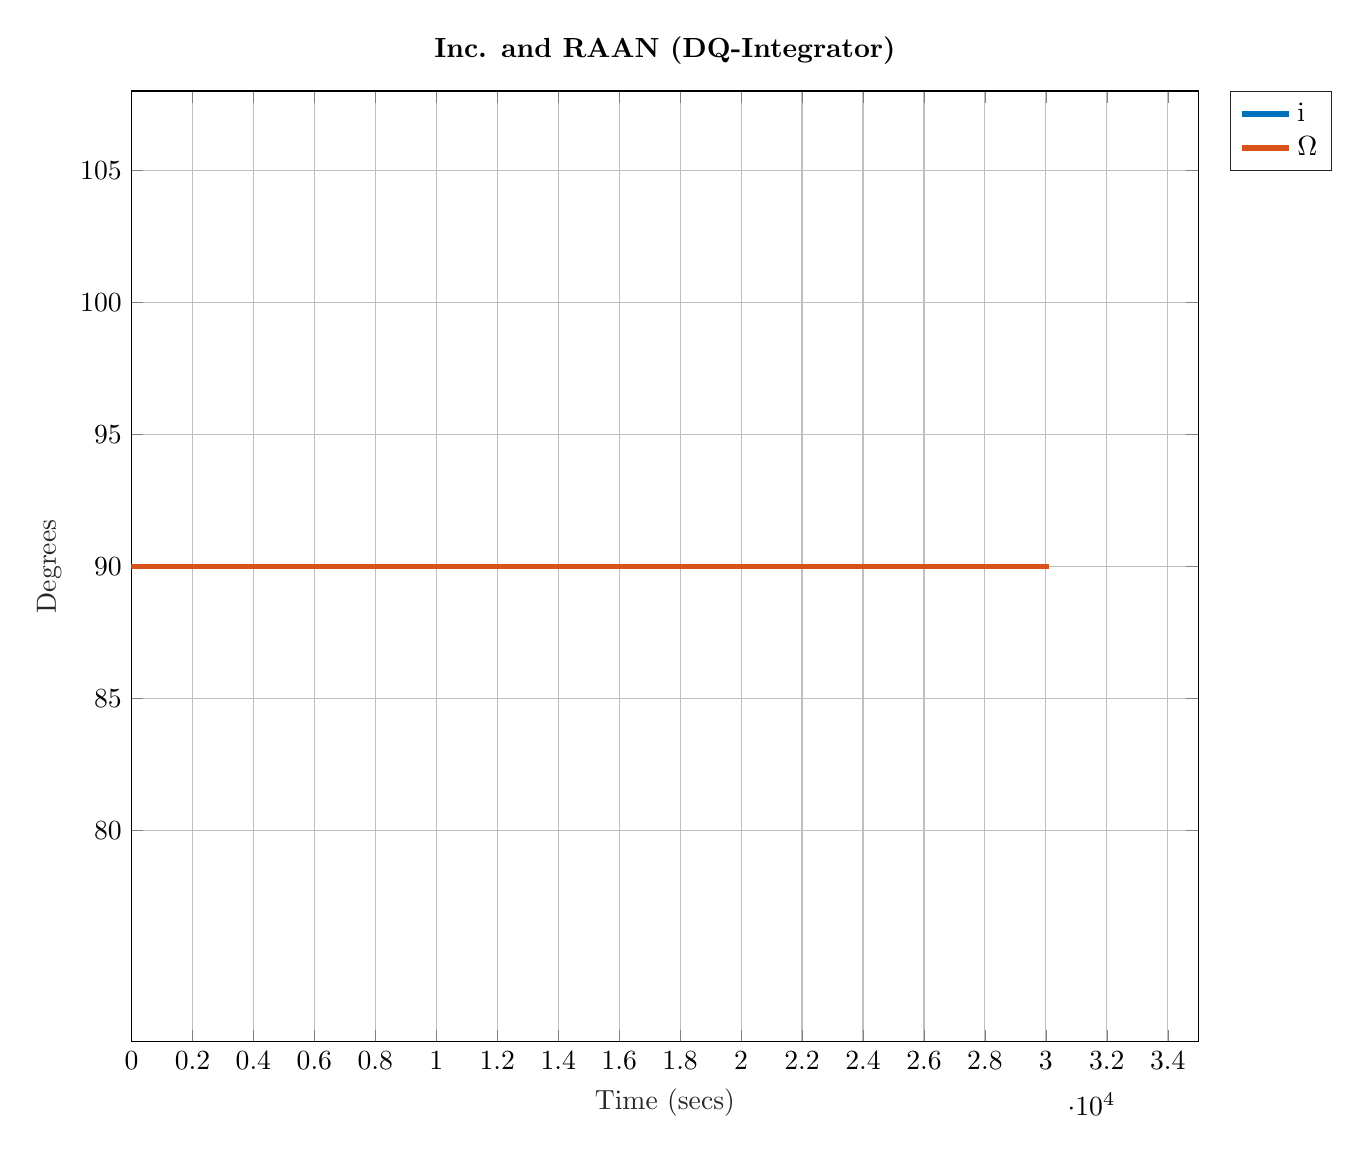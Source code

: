 % This file was created by matlab2tikz.
%
%The latest updates can be retrieved from
%  http://www.mathworks.com/matlabcentral/fileexchange/22022-matlab2tikz-matlab2tikz
%where you can also make suggestions and rate matlab2tikz.
%
    \definecolor{mycolor1}{rgb}{0.0,0.447,0.741}%
    \definecolor{mycolor2}{rgb}{0.85,0.325,0.098}%
    %
    \begin{tikzpicture}

    \begin{axis}[%
    width=5.334in,
    height=4.754in,
    at={(0.895in,0.642in)},
    scale only axis,
    xmin=0,
    xmax=35000,
    xlabel style={font=\color{white!15!black}},
    xlabel={Time (secs)},
    ymin=90.0,
    ymax=90.0,
    ylabel style={font=\color{white!15!black}},
    ylabel={Degrees},
    axis background/.style={fill=white},
    title style={font=\bfseries},
    title={Inc. and RAAN (DQ-Integrator)},
    xmajorgrids,
    ymajorgrids,
    legend style={at={(1.03,1)}, anchor=north west, legend cell align=left, align=left, draw=white!15!black}
    ]
    \addplot [color=mycolor1, line width=2.0pt]
      table[row sep=crcr]{%
    0	90\\
    4.786e-07	90\\
    9.572e-07	90\\
    1.436e-06	90.0\\
    1.914e-06	90.0\\
    4.307e-06	90.0\\
    6.701e-06	90.0\\
    9.094e-06	90.0\\
    1.149e-05	90.0\\
    2.345e-05	90.0\\
    3.542e-05	90.0\\
    4.738e-05	90.0\\
    5.935e-05	90.0\\
    0.0	90.0\\
    0.0	90.0\\
    0.0	90.0\\
    0.0	90.0\\
    0.001	90.0\\
    0.001	90.0\\
    0.001	90.0\\
    0.001	90.0\\
    0.003	90.0\\
    0.004	90.0\\
    0.006	90.0\\
    0.007	90.0\\
    0.015	90.0\\
    0.022	90.0\\
    0.03	90.0\\
    0.037	90.0\\
    0.075	90.0\\
    0.112	90.0\\
    0.15	90.0\\
    0.187	90.0\\
    0.374	90.0\\
    0.561	90.0\\
    0.748	90.0\\
    0.935	90.0\\
    1.87	90.0\\
    2.804	90.0\\
    3.739	90.0\\
    4.674	90.0\\
    9.348	90.0\\
    14.022	90.0\\
    18.696	90.0\\
    23.37	90.0\\
    31.248	90.0\\
    39.125	90.0\\
    47.003	90.0\\
    54.881	90.0\\
    64.226	90.0\\
    73.572	90.0\\
    82.917	90.0\\
    92.262	90.0\\
    102.631	90.0\\
    113.0	90.0\\
    123.37	90.0\\
    133.739	90.0\\
    144.909	90.0\\
    156.079	90.0\\
    167.249	90.0\\
    178.419	90.0\\
    190.255	90.0\\
    202.09	90.0\\
    213.926	90.0\\
    225.761	90.0\\
    238.17	90.0\\
    250.579	90.0\\
    262.988	90.0\\
    275.397	90.0\\
    288.314	90.0\\
    301.231	90.0\\
    314.147	90.0\\
    327.064	90.0\\
    340.438	90.0\\
    353.812	90.0\\
    367.186	90.0\\
    380.561	90.0\\
    394.353	90.0\\
    408.146	90.0\\
    421.938	90.0\\
    435.731	90.0\\
    449.91	90.0\\
    464.09	90.0\\
    478.269	90.0\\
    492.449	90.0\\
    506.989	90.0\\
    521.53	90.0\\
    536.071	90.0\\
    550.612	90.0\\
    565.493	90.0\\
    580.374	90.0\\
    595.255	90.0\\
    610.136	90.0\\
    625.339	90.0\\
    640.542	90.0\\
    655.745	90.0\\
    670.949	90.0\\
    686.459	90.0\\
    701.97	90.0\\
    717.481	90.0\\
    732.991	90.0\\
    748.226	90.0\\
    763.461	90.0\\
    778.695	90.0\\
    793.93	90.0\\
    808.894	90.0\\
    823.859	90.0\\
    838.824	90.0\\
    853.788	90.0\\
    868.515	90.0\\
    883.243	90.0\\
    897.97	90.0\\
    912.697	90.0\\
    927.294	90.0\\
    941.891	90.0\\
    956.488	90.0\\
    971.085	90.0\\
    985.85	90.0\\
    1000.614	90.0\\
    1015.379	90.0\\
    1030.144	90.0\\
    1045.077	90.0\\
    1060.011	90.0\\
    1074.944	90.0\\
    1089.878	90.0\\
    1104.976	90.0\\
    1120.074	90.0\\
    1135.173	90.0\\
    1150.271	90.0\\
    1165.529	90.0\\
    1180.788	90.0\\
    1196.046	90.0\\
    1211.305	90.0\\
    1226.72	90.0\\
    1242.135	90.0\\
    1257.551	90.0\\
    1272.966	90.0\\
    1288.534	90.0\\
    1304.102	90.0\\
    1319.671	90.0\\
    1335.239	90.0\\
    1350.957	90.0\\
    1366.676	90.0\\
    1382.394	90.0\\
    1398.112	90.0\\
    1413.978	90.0\\
    1429.843	90.0\\
    1445.708	90.0\\
    1461.574	90.0\\
    1477.583	90.0\\
    1493.593	90.0\\
    1509.603	90.0\\
    1525.612	90.0\\
    1541.764	90.0\\
    1557.915	90.0\\
    1574.067	90.0\\
    1590.218	90.0\\
    1606.509	90.0\\
    1622.8	90.0\\
    1639.091	90.0\\
    1655.382	90.0\\
    1671.811	90.0\\
    1688.24	90.0\\
    1704.668	90.0\\
    1721.097	90.0\\
    1737.661	90.0\\
    1754.225	90.0\\
    1770.789	90.0\\
    1787.354	90.0\\
    1804.052	90.0\\
    1820.75	90.0\\
    1837.448	90.0\\
    1854.146	90.0\\
    1870.976	90.0\\
    1887.807	90.0\\
    1904.637	90.0\\
    1921.468	90.0\\
    1938.429	90.0\\
    1955.39	90.0\\
    1972.352	90.0\\
    1989.313	90.0\\
    2006.404	90.0\\
    2023.495	90.0\\
    2040.586	90.0\\
    2057.677	90.0\\
    2074.897	90.0\\
    2092.116	90.0\\
    2109.336	90.0\\
    2126.555	90.0\\
    2143.902	90.0\\
    2161.25	90.0\\
    2178.597	90.0\\
    2195.944	90.0\\
    2213.418	90.0\\
    2230.891	90.0\\
    2248.365	90.0\\
    2265.839	90.0\\
    2283.439	90.0\\
    2301.039	90.0\\
    2318.638	90.0\\
    2336.238	90.0\\
    2353.963	90.0\\
    2371.688	90.0\\
    2389.414	90.0\\
    2407.139	90.0\\
    2424.989	90.0\\
    2442.839	90.0\\
    2460.689	90.0\\
    2478.539	90.0\\
    2496.514	90.0\\
    2514.488	90.0\\
    2532.463	90.0\\
    2550.437	90.0\\
    2568.256	90.0\\
    2586.075	90.0\\
    2603.894	90.0\\
    2621.713	90.0\\
    2639.292	90.0\\
    2656.871	90.0\\
    2674.45	90.0\\
    2692.029	90.0\\
    2709.365	90.0\\
    2726.7	90.0\\
    2744.035	90.0\\
    2761.37	90.0\\
    2778.458	90.0\\
    2795.545	90.0\\
    2812.632	90.0\\
    2829.72	90.0\\
    2846.554	90.0\\
    2863.388	90.0\\
    2880.222	90.0\\
    2897.057	90.0\\
    2913.631	90.0\\
    2930.206	90.0\\
    2946.781	90.0\\
    2963.356	90.0\\
    2979.664	90.0\\
    2995.971	90.0\\
    3012.279	90.0\\
    3028.587	90.0\\
    3044.619	90.0\\
    3060.65	90.0\\
    3076.682	90.0\\
    3092.714	90.0\\
    3108.459	90.0\\
    3124.204	90.0\\
    3139.949	90.0\\
    3155.694	90.0\\
    3171.139	90.0\\
    3186.585	90.0\\
    3202.03	90.0\\
    3217.476	90.0\\
    3232.607	90.0\\
    3247.738	90.0\\
    3262.869	90.0\\
    3278.0	90.0\\
    3292.798	90.0\\
    3307.597	90.0\\
    3322.395	90.0\\
    3337.194	90.0\\
    3351.638	90.0\\
    3366.083	90.0\\
    3380.527	90.0\\
    3394.972	90.0\\
    3409.036	90.0\\
    3423.1	90.0\\
    3437.164	90.0\\
    3451.228	90.0\\
    3464.879	90.0\\
    3478.53	90.0\\
    3492.181	90.0\\
    3505.832	90.0\\
    3519.029	90.0\\
    3532.226	90.0\\
    3545.423	90.0\\
    3558.62	90.0\\
    3571.309	90.0\\
    3583.998	90.0\\
    3596.687	90.0\\
    3609.376	90.0\\
    3621.483	90.0\\
    3633.591	90.0\\
    3645.699	90.0\\
    3657.807	90.0\\
    3669.226	90.0\\
    3680.646	90.0\\
    3692.066	90.0\\
    3703.486	90.0\\
    3714.047	90.0\\
    3724.607	90.0\\
    3735.168	90.0\\
    3745.728	90.0\\
    3755.094	90.0\\
    3764.46	90.0\\
    3773.826	90.0\\
    3783.191	90.0\\
    3791.124	90.0\\
    3799.057	90.0\\
    3806.989	90.0\\
    3814.922	90.0\\
    3824.303	90.0\\
    3833.683	90.0\\
    3843.064	90.0\\
    3852.444	90.0\\
    3862.84	90.0\\
    3873.235	90.0\\
    3883.631	90.0\\
    3894.027	90.0\\
    3905.219	90.0\\
    3916.41	90.0\\
    3927.602	90.0\\
    3938.793	90.0\\
    3950.647	90.0\\
    3962.501	90.0\\
    3974.354	90.0\\
    3986.208	90.0\\
    3998.633	90.0\\
    4011.058	90.0\\
    4023.483	90.0\\
    4035.909	90.0\\
    4048.839	90.0\\
    4061.77	90.0\\
    4074.701	90.0\\
    4087.632	90.0\\
    4101.02	90.0\\
    4114.407	90.0\\
    4127.794	90.0\\
    4141.181	90.0\\
    4154.986	90.0\\
    4168.79	90.0\\
    4182.595	90.0\\
    4196.399	90.0\\
    4210.59	90.0\\
    4224.78	90.0\\
    4238.971	90.0\\
    4253.161	90.0\\
    4267.713	90.0\\
    4282.264	90.0\\
    4296.815	90.0\\
    4311.366	90.0\\
    4326.257	90.0\\
    4341.148	90.0\\
    4356.039	90.0\\
    4370.93	90.0\\
    4386.142	90.0\\
    4401.355	90.0\\
    4416.567	90.0\\
    4431.78	90.0\\
    4447.3	90.0\\
    4462.819	90.0\\
    4478.339	90.0\\
    4493.859	90.0\\
    4509.673	90.0\\
    4525.487	90.0\\
    4541.301	90.0\\
    4557.115	90.0\\
    4573.213	90.0\\
    4589.311	90.0\\
    4605.409	90.0\\
    4621.507	90.0\\
    4637.88	90.0\\
    4654.252	90.0\\
    4670.625	90.0\\
    4686.998	90.0\\
    4703.638	90.0\\
    4720.278	90.0\\
    4736.918	90.0\\
    4753.558	90.0\\
    4770.459	90.0\\
    4787.36	90.0\\
    4804.261	90.0\\
    4821.163	90.0\\
    4838.32	90.0\\
    4855.477	90.0\\
    4872.634	90.0\\
    4889.791	90.0\\
    4907.2	90.0\\
    4924.609	90.0\\
    4942.018	90.0\\
    4959.427	90.0\\
    4977.085	90.0\\
    4994.743	90.0\\
    5012.401	90.0\\
    5030.059	90.0\\
    5047.964	90.0\\
    5065.868	90.0\\
    5083.773	90.0\\
    5101.678	90.0\\
    5119.828	90.0\\
    5137.979	90.0\\
    5156.129	90.0\\
    5174.28	90.0\\
    5192.676	90.0\\
    5211.072	90.0\\
    5229.467	90.0\\
    5247.863	90.0\\
    5266.505	90.0\\
    5285.147	90.0\\
    5303.789	90.0\\
    5322.431	90.0\\
    5341.321	90.0\\
    5360.21	90.0\\
    5379.1	90.0\\
    5397.99	90.0\\
    5417.13	90.0\\
    5436.27	90.0\\
    5455.41	90.0\\
    5474.55	90.0\\
    5493.944	90.0\\
    5513.338	90.0\\
    5532.731	90.0\\
    5552.125	90.0\\
    5571.778	90.0\\
    5591.431	90.0\\
    5611.084	90.0\\
    5630.736	90.0\\
    5650.654	90.0\\
    5670.571	90.0\\
    5690.489	90.0\\
    5710.407	90.0\\
    5730.129	90.0\\
    5749.852	90.0\\
    5769.574	90.0\\
    5789.297	90.0\\
    5808.772	90.0\\
    5828.247	90.0\\
    5847.722	90.0\\
    5867.197	90.0\\
    5886.428	90.0\\
    5905.659	90.0\\
    5924.89	90.0\\
    5944.121	90.0\\
    5963.112	90.0\\
    5982.103	90.0\\
    6001.094	90.0\\
    6020.084	90.0\\
    6038.837	90.0\\
    6057.589	90.0\\
    6076.342	90.0\\
    6095.094	90.0\\
    6113.61	90.0\\
    6132.125	90.0\\
    6150.641	90.0\\
    6169.156	90.0\\
    6187.435	90.0\\
    6205.713	90.0\\
    6223.992	90.0\\
    6242.271	90.0\\
    6260.313	90.0\\
    6278.354	90.0\\
    6296.396	90.0\\
    6314.437	90.0\\
    6332.24	90.0\\
    6350.043	90.0\\
    6367.846	90.0\\
    6385.649	90.0\\
    6403.211	90.0\\
    6420.774	90.0\\
    6438.336	90.0\\
    6455.898	90.0\\
    6473.216	90.0\\
    6490.534	90.0\\
    6507.852	90.0\\
    6525.17	90.0\\
    6542.24	90.0\\
    6559.31	90.0\\
    6576.38	90.0\\
    6593.45	90.0\\
    6610.266	90.0\\
    6627.082	90.0\\
    6643.899	90.0\\
    6660.715	90.0\\
    6677.271	90.0\\
    6693.828	90.0\\
    6710.384	90.0\\
    6726.941	90.0\\
    6743.23	90.0\\
    6759.518	90.0\\
    6775.807	90.0\\
    6792.096	90.0\\
    6808.108	90.0\\
    6824.12	90.0\\
    6840.132	90.0\\
    6856.145	90.0\\
    6871.869	90.0\\
    6887.594	90.0\\
    6903.318	90.0\\
    6919.043	90.0\\
    6934.467	90.0\\
    6949.891	90.0\\
    6965.315	90.0\\
    6980.739	90.0\\
    6995.847	90.0\\
    7010.956	90.0\\
    7026.064	90.0\\
    7041.173	90.0\\
    7055.947	90.0\\
    7070.722	90.0\\
    7085.496	90.0\\
    7100.271	90.0\\
    7114.69	90.0\\
    7129.108	90.0\\
    7143.527	90.0\\
    7157.946	90.0\\
    7171.982	90.0\\
    7186.019	90.0\\
    7200.055	90.0\\
    7214.091	90.0\\
    7227.712	90.0\\
    7241.333	90.0\\
    7254.954	90.0\\
    7268.575	90.0\\
    7281.738	90.0\\
    7294.902	90.0\\
    7308.065	90.0\\
    7321.228	90.0\\
    7333.88	90.0\\
    7346.531	90.0\\
    7359.182	90.0\\
    7371.833	90.0\\
    7383.897	90.0\\
    7395.96	90.0\\
    7408.024	90.0\\
    7420.088	90.0\\
    7431.454	90.0\\
    7442.821	90.0\\
    7454.187	90.0\\
    7465.554	90.0\\
    7476.045	90.0\\
    7486.536	90.0\\
    7497.027	90.0\\
    7507.518	90.0\\
    7516.778	90.0\\
    7526.038	90.0\\
    7535.298	90.0\\
    7544.558	90.0\\
    7552.64	90.0\\
    7560.722	90.0\\
    7568.805	90.0\\
    7576.887	90.0\\
    7586.365	90.0\\
    7595.843	90.0\\
    7605.321	90.0\\
    7614.799	90.0\\
    7625.268	90.0\\
    7635.738	90.0\\
    7646.207	90.0\\
    7656.677	90.0\\
    7667.928	90.0\\
    7679.18	90.0\\
    7690.432	90.0\\
    7701.683	90.0\\
    7713.588	90.0\\
    7725.493	90.0\\
    7737.398	90.0\\
    7749.303	90.0\\
    7761.772	90.0\\
    7774.242	90.0\\
    7786.712	90.0\\
    7799.182	90.0\\
    7812.153	90.0\\
    7825.124	90.0\\
    7838.095	90.0\\
    7851.066	90.0\\
    7864.49	90.0\\
    7877.914	90.0\\
    7891.337	90.0\\
    7904.761	90.0\\
    7918.599	90.0\\
    7932.437	90.0\\
    7946.275	90.0\\
    7960.113	90.0\\
    7974.335	90.0\\
    7988.557	90.0\\
    8002.779	90.0\\
    8017.001	90.0\\
    8031.581	90.0\\
    8046.162	90.0\\
    8060.742	90.0\\
    8075.323	90.0\\
    8090.241	90.0\\
    8105.16	90.0\\
    8120.078	90.0\\
    8134.997	90.0\\
    8150.236	90.0\\
    8165.475	90.0\\
    8180.714	90.0\\
    8195.953	90.0\\
    8211.498	90.0\\
    8227.043	90.0\\
    8242.587	90.0\\
    8258.132	90.0\\
    8273.971	90.0\\
    8289.809	90.0\\
    8305.647	90.0\\
    8321.486	90.0\\
    8337.607	90.0\\
    8353.728	90.0\\
    8369.85	90.0\\
    8385.971	90.0\\
    8402.367	90.0\\
    8418.762	90.0\\
    8435.158	90.0\\
    8451.553	90.0\\
    8468.215	90.0\\
    8484.878	90.0\\
    8501.54	90.0\\
    8518.202	90.0\\
    8535.125	90.0\\
    8552.048	90.0\\
    8568.971	90.0\\
    8585.893	90.0\\
    8603.072	90.0\\
    8620.25	90.0\\
    8637.429	90.0\\
    8654.607	90.0\\
    8672.037	90.0\\
    8689.467	90.0\\
    8706.897	90.0\\
    8724.327	90.0\\
    8742.006	90.0\\
    8759.685	90.0\\
    8777.364	90.0\\
    8795.043	90.0\\
    8812.968	90.0\\
    8830.894	90.0\\
    8848.819	90.0\\
    8866.744	90.0\\
    8884.916	90.0\\
    8903.087	90.0\\
    8921.258	90.0\\
    8939.429	90.0\\
    8957.845	90.0\\
    8976.262	90.0\\
    8994.678	90.0\\
    9013.095	90.0\\
    9031.758	90.0\\
    9050.42	90.0\\
    9069.083	90.0\\
    9087.746	90.0\\
    9106.656	90.0\\
    9125.567	90.0\\
    9144.478	90.0\\
    9163.388	90.0\\
    9182.549	90.0\\
    9201.711	90.0\\
    9220.872	90.0\\
    9240.033	90.0\\
    9259.448	90.0\\
    9278.864	90.0\\
    9298.279	90.0\\
    9317.695	90.0\\
    9337.37	90.0\\
    9357.044	90.0\\
    9376.719	90.0\\
    9396.394	90.0\\
    9416.334	90.0\\
    9436.274	90.0\\
    9456.214	90.0\\
    9476.155	90.0\\
    9495.856	90.0\\
    9515.558	90.0\\
    9535.259	90.0\\
    9554.96	90.0\\
    9574.414	90.0\\
    9593.868	90.0\\
    9613.323	90.0\\
    9632.777	90.0\\
    9651.987	90.0\\
    9671.198	90.0\\
    9690.409	90.0\\
    9709.619	90.0\\
    9728.59	90.0\\
    9747.56	90.0\\
    9766.53	90.0\\
    9785.501	90.0\\
    9804.233	90.0\\
    9822.965	90.0\\
    9841.698	90.0\\
    9860.43	90.0\\
    9878.925	90.0\\
    9897.42	90.0\\
    9915.916	90.0\\
    9934.411	90.0\\
    9952.67	90.0\\
    9970.928	90.0\\
    9989.187	90.0\\
    10007.445	90.0\\
    10025.467	90.0\\
    10043.488	90.0\\
    10061.509	90.0\\
    10079.531	90.0\\
    10097.313	90.0\\
    10115.096	90.0\\
    10132.879	90.0\\
    10150.661	90.0\\
    10168.203	90.0\\
    10185.744	90.0\\
    10203.286	90.0\\
    10220.827	90.0\\
    10238.125	90.0\\
    10255.422	90.0\\
    10272.719	90.0\\
    10290.016	90.0\\
    10307.065	90.0\\
    10324.113	90.0\\
    10341.161	90.0\\
    10358.21	90.0\\
    10375.004	90.0\\
    10391.799	90.0\\
    10408.593	90.0\\
    10425.388	90.0\\
    10441.922	90.0\\
    10458.456	90.0\\
    10474.99	90.0\\
    10491.524	90.0\\
    10507.79	90.0\\
    10524.055	90.0\\
    10540.321	90.0\\
    10556.587	90.0\\
    10572.575	90.0\\
    10588.563	90.0\\
    10604.551	90.0\\
    10620.539	90.0\\
    10636.239	90.0\\
    10651.938	90.0\\
    10667.638	90.0\\
    10683.337	90.0\\
    10698.735	90.0\\
    10714.133	90.0\\
    10729.531	90.0\\
    10744.928	90.0\\
    10760.009	90.0\\
    10775.09	90.0\\
    10790.171	90.0\\
    10805.252	90.0\\
    10819.997	90.0\\
    10834.742	90.0\\
    10849.487	90.0\\
    10864.232	90.0\\
    10878.62	90.0\\
    10893.007	90.0\\
    10907.394	90.0\\
    10921.782	90.0\\
    10935.784	90.0\\
    10949.787	90.0\\
    10963.789	90.0\\
    10977.791	90.0\\
    10991.375	90.0\\
    11004.959	90.0\\
    11018.543	90.0\\
    11032.126	90.0\\
    11045.248	90.0\\
    11058.371	90.0\\
    11071.493	90.0\\
    11084.615	90.0\\
    11097.219	90.0\\
    11109.824	90.0\\
    11122.428	90.0\\
    11135.033	90.0\\
    11147.042	90.0\\
    11159.051	90.0\\
    11171.061	90.0\\
    11183.07	90.0\\
    11194.37	90.0\\
    11205.671	90.0\\
    11216.971	90.0\\
    11228.272	90.0\\
    11238.676	90.0\\
    11249.08	90.0\\
    11259.485	90.0\\
    11269.889	90.0\\
    11279.013	90.0\\
    11288.138	90.0\\
    11297.263	90.0\\
    11306.387	90.0\\
    11314.635	90.0\\
    11322.883	90.0\\
    11331.131	90.0\\
    11339.378	90.0\\
    11348.966	90.0\\
    11358.554	90.0\\
    11368.142	90.0\\
    11377.73	90.0\\
    11388.283	90.0\\
    11398.837	90.0\\
    11409.39	90.0\\
    11419.943	90.0\\
    11431.264	90.0\\
    11442.584	90.0\\
    11453.904	90.0\\
    11465.224	90.0\\
    11477.188	90.0\\
    11489.151	90.0\\
    11501.115	90.0\\
    11513.078	90.0\\
    11525.599	90.0\\
    11538.121	90.0\\
    11550.642	90.0\\
    11563.163	90.0\\
    11576.181	90.0\\
    11589.198	90.0\\
    11602.215	90.0\\
    11615.232	90.0\\
    11628.698	90.0\\
    11642.164	90.0\\
    11655.629	90.0\\
    11669.095	90.0\\
    11682.972	90.0\\
    11696.849	90.0\\
    11710.725	90.0\\
    11724.602	90.0\\
    11738.86	90.0\\
    11753.118	90.0\\
    11767.376	90.0\\
    11781.634	90.0\\
    11796.248	90.0\\
    11810.863	90.0\\
    11825.477	90.0\\
    11840.091	90.0\\
    11855.042	90.0\\
    11869.992	90.0\\
    11884.943	90.0\\
    11899.893	90.0\\
    11915.163	90.0\\
    11930.432	90.0\\
    11945.702	90.0\\
    11960.971	90.0\\
    11976.545	90.0\\
    11992.12	90.0\\
    12007.694	90.0\\
    12023.268	90.0\\
    12039.134	90.0\\
    12055.0	90.0\\
    12070.867	90.0\\
    12086.733	90.0\\
    12102.882	90.0\\
    12119.03	90.0\\
    12135.179	90.0\\
    12151.327	90.0\\
    12167.749	90.0\\
    12184.171	90.0\\
    12200.593	90.0\\
    12217.015	90.0\\
    12233.703	90.0\\
    12250.391	90.0\\
    12267.079	90.0\\
    12283.767	90.0\\
    12300.715	90.0\\
    12317.663	90.0\\
    12334.611	90.0\\
    12351.559	90.0\\
    12368.762	90.0\\
    12385.965	90.0\\
    12403.168	90.0\\
    12420.371	90.0\\
    12437.826	90.0\\
    12455.28	90.0\\
    12472.735	90.0\\
    12490.189	90.0\\
    12507.892	90.0\\
    12525.595	90.0\\
    12543.298	90.0\\
    12561.001	90.0\\
    12578.749	90.0\\
    12596.497	90.0\\
    12614.246	90.0\\
    12631.994	90.0\\
    12649.623	90.0\\
    12667.253	90.0\\
    12684.882	90.0\\
    12702.511	90.0\\
    12720.021	90.0\\
    12737.531	90.0\\
    12755.041	90.0\\
    12772.55	90.0\\
    12789.94	90.0\\
    12807.329	90.0\\
    12824.718	90.0\\
    12842.108	90.0\\
    12859.376	90.0\\
    12876.644	90.0\\
    12893.912	90.0\\
    12911.18	90.0\\
    12928.326	90.0\\
    12945.471	90.0\\
    12962.617	90.0\\
    12979.763	90.0\\
    12996.785	90.0\\
    13013.807	90.0\\
    13030.829	90.0\\
    13047.852	90.0\\
    13064.749	90.0\\
    13081.646	90.0\\
    13098.544	90.0\\
    13115.441	90.0\\
    13132.212	90.0\\
    13148.983	90.0\\
    13165.754	90.0\\
    13182.525	90.0\\
    13199.169	90.0\\
    13215.812	90.0\\
    13232.455	90.0\\
    13249.099	90.0\\
    13265.612	90.0\\
    13282.126	90.0\\
    13298.64	90.0\\
    13315.154	90.0\\
    13331.536	90.0\\
    13347.918	90.0\\
    13364.301	90.0\\
    13380.683	90.0\\
    13396.932	90.0\\
    13413.181	90.0\\
    13429.43	90.0\\
    13445.678	90.0\\
    13461.792	90.0\\
    13477.905	90.0\\
    13494.018	90.0\\
    13510.131	90.0\\
    13526.106	90.0\\
    13542.081	90.0\\
    13558.056	90.0\\
    13574.031	90.0\\
    13589.866	90.0\\
    13605.7	90.0\\
    13621.535	90.0\\
    13637.369	90.0\\
    13653.06	90.0\\
    13668.751	90.0\\
    13684.441	90.0\\
    13700.132	90.0\\
    13715.676	90.0\\
    13731.22	90.0\\
    13746.765	90.0\\
    13762.309	90.0\\
    13777.703	90.0\\
    13793.097	90.0\\
    13808.491	90.0\\
    13823.885	90.0\\
    13839.126	90.0\\
    13854.366	90.0\\
    13869.607	90.0\\
    13884.847	90.0\\
    13899.93	90.0\\
    13915.013	90.0\\
    13930.096	90.0\\
    13945.179	90.0\\
    13960.1	90.0\\
    13975.021	90.0\\
    13989.942	90.0\\
    14004.863	90.0\\
    14019.618	90.0\\
    14034.372	90.0\\
    14049.126	90.0\\
    14063.881	90.0\\
    14078.463	90.0\\
    14093.046	90.0\\
    14107.629	90.0\\
    14122.211	90.0\\
    14136.616	90.0\\
    14151.022	90.0\\
    14165.427	90.0\\
    14179.832	90.0\\
    14194.054	90.0\\
    14208.275	90.0\\
    14222.497	90.0\\
    14236.718	90.0\\
    14251.029	90.0\\
    14265.34	90.0\\
    14279.651	90.0\\
    14293.962	90.0\\
    14308.459	90.0\\
    14322.955	90.0\\
    14337.452	90.0\\
    14351.948	90.0\\
    14366.648	90.0\\
    14381.347	90.0\\
    14396.047	90.0\\
    14410.747	90.0\\
    14425.673	90.0\\
    14440.598	90.0\\
    14455.524	90.0\\
    14470.45	90.0\\
    14485.629	90.0\\
    14500.809	90.0\\
    14515.989	90.0\\
    14531.169	90.0\\
    14546.1	90.0\\
    14561.031	90.0\\
    14575.962	90.0\\
    14590.893	90.0\\
    14605.48	90.0\\
    14620.068	90.0\\
    14634.655	90.0\\
    14649.243	90.0\\
    14663.461	90.0\\
    14677.68	90.0\\
    14691.898	90.0\\
    14706.116	90.0\\
    14719.935	90.0\\
    14733.754	90.0\\
    14747.574	90.0\\
    14761.393	90.0\\
    14774.775	90.0\\
    14788.158	90.0\\
    14801.54	90.0\\
    14814.923	90.0\\
    14827.821	90.0\\
    14840.718	90.0\\
    14853.616	90.0\\
    14866.514	90.0\\
    14878.863	90.0\\
    14891.211	90.0\\
    14903.56	90.0\\
    14915.908	90.0\\
    14927.617	90.0\\
    14939.325	90.0\\
    14951.033	90.0\\
    14962.742	90.0\\
    14973.67	90.0\\
    14984.598	90.0\\
    14995.527	90.0\\
    15006.455	90.0\\
    15016.355	90.0\\
    15026.254	90.0\\
    15036.154	90.0\\
    15046.054	90.0\\
    15054.31	90.0\\
    15062.565	90.0\\
    15070.821	90.0\\
    15079.077	90.0\\
    15087.98	90.0\\
    15096.884	90.0\\
    15105.787	90.0\\
    15114.69	90.0\\
    15124.735	90.0\\
    15134.779	90.0\\
    15144.823	90.0\\
    15154.868	90.0\\
    15165.777	90.0\\
    15176.686	90.0\\
    15187.596	90.0\\
    15198.505	90.0\\
    15210.12	90.0\\
    15221.736	90.0\\
    15233.351	90.0\\
    15244.967	90.0\\
    15257.184	90.0\\
    15269.402	90.0\\
    15281.619	90.0\\
    15293.837	90.0\\
    15306.583	90.0\\
    15319.329	90.0\\
    15332.075	90.0\\
    15344.821	90.0\\
    15358.041	90.0\\
    15371.26	90.0\\
    15384.48	90.0\\
    15397.699	90.0\\
    15411.35	90.0\\
    15425.0	90.0\\
    15438.651	90.0\\
    15452.301	90.0\\
    15466.349	90.0\\
    15480.397	90.0\\
    15494.444	90.0\\
    15508.492	90.0\\
    15522.91	90.0\\
    15537.327	90.0\\
    15551.744	90.0\\
    15566.162	90.0\\
    15580.926	90.0\\
    15595.691	90.0\\
    15610.455	90.0\\
    15625.22	90.0\\
    15640.312	90.0\\
    15655.405	90.0\\
    15670.498	90.0\\
    15685.59	90.0\\
    15700.995	90.0\\
    15716.4	90.0\\
    15731.805	90.0\\
    15747.21	90.0\\
    15762.544	90.0\\
    15777.877	90.0\\
    15793.21	90.0\\
    15808.543	90.0\\
    15823.599	90.0\\
    15838.655	90.0\\
    15853.711	90.0\\
    15868.767	90.0\\
    15883.574	90.0\\
    15898.382	90.0\\
    15913.19	90.0\\
    15927.997	90.0\\
    15942.586	90.0\\
    15957.174	90.0\\
    15971.762	90.0\\
    15986.35	90.0\\
    16001.055	90.0\\
    16015.759	90.0\\
    16030.464	90.0\\
    16045.169	90.0\\
    16060.043	90.0\\
    16074.918	90.0\\
    16089.792	90.0\\
    16104.666	90.0\\
    16119.707	90.0\\
    16134.747	90.0\\
    16149.788	90.0\\
    16164.828	90.0\\
    16180.03	90.0\\
    16195.233	90.0\\
    16210.435	90.0\\
    16225.637	90.0\\
    16240.997	90.0\\
    16256.358	90.0\\
    16271.718	90.0\\
    16287.078	90.0\\
    16302.593	90.0\\
    16318.107	90.0\\
    16333.622	90.0\\
    16349.136	90.0\\
    16364.802	90.0\\
    16380.467	90.0\\
    16396.133	90.0\\
    16411.799	90.0\\
    16427.612	90.0\\
    16443.426	90.0\\
    16459.24	90.0\\
    16475.053	90.0\\
    16491.012	90.0\\
    16506.971	90.0\\
    16522.93	90.0\\
    16538.889	90.0\\
    16554.99	90.0\\
    16571.092	90.0\\
    16587.194	90.0\\
    16603.295	90.0\\
    16619.537	90.0\\
    16635.779	90.0\\
    16652.021	90.0\\
    16668.263	90.0\\
    16684.643	90.0\\
    16701.023	90.0\\
    16717.403	90.0\\
    16733.784	90.0\\
    16750.3	90.0\\
    16766.817	90.0\\
    16783.333	90.0\\
    16799.849	90.0\\
    16816.5	90.0\\
    16833.151	90.0\\
    16849.802	90.0\\
    16866.453	90.0\\
    16883.237	90.0\\
    16900.021	90.0\\
    16916.804	90.0\\
    16933.588	90.0\\
    16950.503	90.0\\
    16967.419	90.0\\
    16984.334	90.0\\
    17001.249	90.0\\
    17018.294	90.0\\
    17035.34	90.0\\
    17052.385	90.0\\
    17069.43	90.0\\
    17086.604	90.0\\
    17103.778	90.0\\
    17120.953	90.0\\
    17138.127	90.0\\
    17155.429	90.0\\
    17172.731	90.0\\
    17190.033	90.0\\
    17207.335	90.0\\
    17224.764	90.0\\
    17242.193	90.0\\
    17259.623	90.0\\
    17277.052	90.0\\
    17294.607	90.0\\
    17312.162	90.0\\
    17329.718	90.0\\
    17347.273	90.0\\
    17364.954	90.0\\
    17382.635	90.0\\
    17400.315	90.0\\
    17417.996	90.0\\
    17435.802	90.0\\
    17453.608	90.0\\
    17471.414	90.0\\
    17489.22	90.0\\
    17507.151	90.0\\
    17525.081	90.0\\
    17543.012	90.0\\
    17560.942	90.0\\
    17578.845	90.0\\
    17596.748	90.0\\
    17614.65	90.0\\
    17632.553	90.0\\
    17650.218	90.0\\
    17667.882	90.0\\
    17685.547	90.0\\
    17703.211	90.0\\
    17720.634	90.0\\
    17738.056	90.0\\
    17755.478	90.0\\
    17772.9	90.0\\
    17790.075	90.0\\
    17807.251	90.0\\
    17824.427	90.0\\
    17841.603	90.0\\
    17858.527	90.0\\
    17875.452	90.0\\
    17892.376	90.0\\
    17909.301	90.0\\
    17925.969	90.0\\
    17942.636	90.0\\
    17959.304	90.0\\
    17975.971	90.0\\
    17992.375	90.0\\
    18008.778	90.0\\
    18025.181	90.0\\
    18041.585	90.0\\
    18057.715	90.0\\
    18073.846	90.0\\
    18089.977	90.0\\
    18106.108	90.0\\
    18121.956	90.0\\
    18137.804	90.0\\
    18153.652	90.0\\
    18169.5	90.0\\
    18185.053	90.0\\
    18200.606	90.0\\
    18216.159	90.0\\
    18231.713	90.0\\
    18246.957	90.0\\
    18262.201	90.0\\
    18277.446	90.0\\
    18292.69	90.0\\
    18307.609	90.0\\
    18322.527	90.0\\
    18337.446	90.0\\
    18352.364	90.0\\
    18366.937	90.0\\
    18381.51	90.0\\
    18396.082	90.0\\
    18410.655	90.0\\
    18424.857	90.0\\
    18439.059	90.0\\
    18453.262	90.0\\
    18467.464	90.0\\
    18481.266	90.0\\
    18495.067	90.0\\
    18508.869	90.0\\
    18522.67	90.0\\
    18536.034	90.0\\
    18549.397	90.0\\
    18562.76	90.0\\
    18576.124	90.0\\
    18589.0	90.0\\
    18601.876	90.0\\
    18614.752	90.0\\
    18627.628	90.0\\
    18639.952	90.0\\
    18652.276	90.0\\
    18664.6	90.0\\
    18676.924	90.0\\
    18688.602	90.0\\
    18700.281	90.0\\
    18711.96	90.0\\
    18723.639	90.0\\
    18734.531	90.0\\
    18745.422	90.0\\
    18756.313	90.0\\
    18767.205	90.0\\
    18777.053	90.0\\
    18786.901	90.0\\
    18796.748	90.0\\
    18806.596	90.0\\
    18814.752	90.0\\
    18822.907	90.0\\
    18831.063	90.0\\
    18839.218	90.0\\
    18848.168	90.0\\
    18857.118	90.0\\
    18866.069	90.0\\
    18875.019	90.0\\
    18885.097	90.0\\
    18895.175	90.0\\
    18905.253	90.0\\
    18915.331	90.0\\
    18926.267	90.0\\
    18937.203	90.0\\
    18948.139	90.0\\
    18959.075	90.0\\
    18970.713	90.0\\
    18982.351	90.0\\
    18993.989	90.0\\
    19005.627	90.0\\
    19017.864	90.0\\
    19030.101	90.0\\
    19042.338	90.0\\
    19054.575	90.0\\
    19067.339	90.0\\
    19080.102	90.0\\
    19092.865	90.0\\
    19105.629	90.0\\
    19118.864	90.0\\
    19132.099	90.0\\
    19145.334	90.0\\
    19158.569	90.0\\
    19172.234	90.0\\
    19185.899	90.0\\
    19199.564	90.0\\
    19213.229	90.0\\
    19227.29	90.0\\
    19241.351	90.0\\
    19255.412	90.0\\
    19269.473	90.0\\
    19283.903	90.0\\
    19298.333	90.0\\
    19312.762	90.0\\
    19327.192	90.0\\
    19341.968	90.0\\
    19356.745	90.0\\
    19371.521	90.0\\
    19386.297	90.0\\
    19401.401	90.0\\
    19416.505	90.0\\
    19431.608	90.0\\
    19446.712	90.0\\
    19462.128	90.0\\
    19477.543	90.0\\
    19492.959	90.0\\
    19508.375	90.0\\
    19524.089	90.0\\
    19539.803	90.0\\
    19555.517	90.0\\
    19571.231	90.0\\
    19587.233	90.0\\
    19603.234	90.0\\
    19619.236	90.0\\
    19635.237	90.0\\
    19651.516	90.0\\
    19667.795	90.0\\
    19684.075	90.0\\
    19700.354	90.0\\
    19716.903	90.0\\
    19733.452	90.0\\
    19750.001	90.0\\
    19766.549	90.0\\
    19783.361	90.0\\
    19800.173	90.0\\
    19816.985	90.0\\
    19833.798	90.0\\
    19850.867	90.0\\
    19867.937	90.0\\
    19885.006	90.0\\
    19902.076	90.0\\
    19919.399	90.0\\
    19936.722	90.0\\
    19954.044	90.0\\
    19971.367	90.0\\
    19988.94	90.0\\
    20006.512	90.0\\
    20024.085	90.0\\
    20041.658	90.0\\
    20059.478	90.0\\
    20077.298	90.0\\
    20095.118	90.0\\
    20112.938	90.0\\
    20131.004	90.0\\
    20149.07	90.0\\
    20167.136	90.0\\
    20185.202	90.0\\
    20203.514	90.0\\
    20221.825	90.0\\
    20240.137	90.0\\
    20258.448	90.0\\
    20277.005	90.0\\
    20295.563	90.0\\
    20314.12	90.0\\
    20332.677	90.0\\
    20351.481	90.0\\
    20370.286	90.0\\
    20389.09	90.0\\
    20407.894	90.0\\
    20426.948	90.0\\
    20446.001	90.0\\
    20465.055	90.0\\
    20484.108	90.0\\
    20503.415	90.0\\
    20522.721	90.0\\
    20542.027	90.0\\
    20561.333	90.0\\
    20580.896	90.0\\
    20600.459	90.0\\
    20620.022	90.0\\
    20639.586	90.0\\
    20659.411	90.0\\
    20679.237	90.0\\
    20699.063	90.0\\
    20718.889	90.0\\
    20738.697	90.0\\
    20758.506	90.0\\
    20778.315	90.0\\
    20798.124	90.0\\
    20817.684	90.0\\
    20837.244	90.0\\
    20856.804	90.0\\
    20876.364	90.0\\
    20895.679	90.0\\
    20914.995	90.0\\
    20934.31	90.0\\
    20953.625	90.0\\
    20972.698	90.0\\
    20991.772	90.0\\
    21010.845	90.0\\
    21029.919	90.0\\
    21048.754	90.0\\
    21067.588	90.0\\
    21086.423	90.0\\
    21105.258	90.0\\
    21123.855	90.0\\
    21142.452	90.0\\
    21161.05	90.0\\
    21179.647	90.0\\
    21198.008	90.0\\
    21216.368	90.0\\
    21234.729	90.0\\
    21253.089	90.0\\
    21271.213	90.0\\
    21289.337	90.0\\
    21307.46	90.0\\
    21325.584	90.0\\
    21343.47	90.0\\
    21361.356	90.0\\
    21379.241	90.0\\
    21397.127	90.0\\
    21414.773	90.0\\
    21432.419	90.0\\
    21450.064	90.0\\
    21467.71	90.0\\
    21485.113	90.0\\
    21502.516	90.0\\
    21519.919	90.0\\
    21537.322	90.0\\
    21554.478	90.0\\
    21571.634	90.0\\
    21588.79	90.0\\
    21605.947	90.0\\
    21622.851	90.0\\
    21639.756	90.0\\
    21656.661	90.0\\
    21673.565	90.0\\
    21690.212	90.0\\
    21706.859	90.0\\
    21723.507	90.0\\
    21740.154	90.0\\
    21756.536	90.0\\
    21772.918	90.0\\
    21789.301	90.0\\
    21805.683	90.0\\
    21821.792	90.0\\
    21837.901	90.0\\
    21854.01	90.0\\
    21870.119	90.0\\
    21885.944	90.0\\
    21901.769	90.0\\
    21917.595	90.0\\
    21933.42	90.0\\
    21948.95	90.0\\
    21964.479	90.0\\
    21980.009	90.0\\
    21995.538	90.0\\
    22010.758	90.0\\
    22025.977	90.0\\
    22041.197	90.0\\
    22056.416	90.0\\
    22071.308	90.0\\
    22086.201	90.0\\
    22101.093	90.0\\
    22115.985	90.0\\
    22130.53	90.0\\
    22145.074	90.0\\
    22159.619	90.0\\
    22174.163	90.0\\
    22188.335	90.0\\
    22202.507	90.0\\
    22216.679	90.0\\
    22230.851	90.0\\
    22244.62	90.0\\
    22258.389	90.0\\
    22272.158	90.0\\
    22285.926	90.0\\
    22299.253	90.0\\
    22312.58	90.0\\
    22325.907	90.0\\
    22339.234	90.0\\
    22352.07	90.0\\
    22364.905	90.0\\
    22377.741	90.0\\
    22390.576	90.0\\
    22402.853	90.0\\
    22415.13	90.0\\
    22427.407	90.0\\
    22439.684	90.0\\
    22451.308	90.0\\
    22462.931	90.0\\
    22474.554	90.0\\
    22486.177	90.0\\
    22496.998	90.0\\
    22507.819	90.0\\
    22518.641	90.0\\
    22529.462	90.0\\
    22539.21	90.0\\
    22548.958	90.0\\
    22558.706	90.0\\
    22568.454	90.0\\
    22576.409	90.0\\
    22584.363	90.0\\
    22592.318	90.0\\
    22600.273	90.0\\
    22609.304	90.0\\
    22618.336	90.0\\
    22627.368	90.0\\
    22636.4	90.0\\
    22646.538	90.0\\
    22656.675	90.0\\
    22666.812	90.0\\
    22676.95	90.0\\
    22687.933	90.0\\
    22698.917	90.0\\
    22709.9	90.0\\
    22720.884	90.0\\
    22732.561	90.0\\
    22744.239	90.0\\
    22755.917	90.0\\
    22767.594	90.0\\
    22779.866	90.0\\
    22792.138	90.0\\
    22804.409	90.0\\
    22816.681	90.0\\
    22829.475	90.0\\
    22842.269	90.0\\
    22855.063	90.0\\
    22867.857	90.0\\
    22881.12	90.0\\
    22894.383	90.0\\
    22907.646	90.0\\
    22920.909	90.0\\
    22934.599	90.0\\
    22948.289	90.0\\
    22961.98	90.0\\
    22975.67	90.0\\
    22989.754	90.0\\
    23003.839	90.0\\
    23017.924	90.0\\
    23032.008	90.0\\
    23046.46	90.0\\
    23060.912	90.0\\
    23075.364	90.0\\
    23089.816	90.0\\
    23104.613	90.0\\
    23119.41	90.0\\
    23134.207	90.0\\
    23149.004	90.0\\
    23164.128	90.0\\
    23179.251	90.0\\
    23194.375	90.0\\
    23209.498	90.0\\
    23224.933	90.0\\
    23240.367	90.0\\
    23255.802	90.0\\
    23271.236	90.0\\
    23286.969	90.0\\
    23302.701	90.0\\
    23318.433	90.0\\
    23334.165	90.0\\
    23350.184	90.0\\
    23366.203	90.0\\
    23382.222	90.0\\
    23398.241	90.0\\
    23414.537	90.0\\
    23430.833	90.0\\
    23447.129	90.0\\
    23463.426	90.0\\
    23479.991	90.0\\
    23496.556	90.0\\
    23513.122	90.0\\
    23529.687	90.0\\
    23546.515	90.0\\
    23563.344	90.0\\
    23580.172	90.0\\
    23597.0	90.0\\
    23614.085	90.0\\
    23631.171	90.0\\
    23648.256	90.0\\
    23665.341	90.0\\
    23682.68	90.0\\
    23700.018	90.0\\
    23717.357	90.0\\
    23734.695	90.0\\
    23752.283	90.0\\
    23769.871	90.0\\
    23787.459	90.0\\
    23805.047	90.0\\
    23822.883	90.0\\
    23840.718	90.0\\
    23858.553	90.0\\
    23876.389	90.0\\
    23894.47	90.0\\
    23912.551	90.0\\
    23930.633	90.0\\
    23948.714	90.0\\
    23967.041	90.0\\
    23985.367	90.0\\
    24003.694	90.0\\
    24022.021	90.0\\
    24040.593	90.0\\
    24059.166	90.0\\
    24077.738	90.0\\
    24096.311	90.0\\
    24115.13	90.0\\
    24133.95	90.0\\
    24152.77	90.0\\
    24171.589	90.0\\
    24190.658	90.0\\
    24209.727	90.0\\
    24228.797	90.0\\
    24247.866	90.0\\
    24267.188	90.0\\
    24286.51	90.0\\
    24305.831	90.0\\
    24325.153	90.0\\
    24344.733	90.0\\
    24364.312	90.0\\
    24383.891	90.0\\
    24403.47	90.0\\
    24423.313	90.0\\
    24443.155	90.0\\
    24462.997	90.0\\
    24482.839	90.0\\
    24502.633	90.0\\
    24522.426	90.0\\
    24542.219	90.0\\
    24562.013	90.0\\
    24581.557	90.0\\
    24601.102	90.0\\
    24620.647	90.0\\
    24640.192	90.0\\
    24659.492	90.0\\
    24678.792	90.0\\
    24698.092	90.0\\
    24717.392	90.0\\
    24736.45	90.0\\
    24755.509	90.0\\
    24774.568	90.0\\
    24793.626	90.0\\
    24812.446	90.0\\
    24831.266	90.0\\
    24850.086	90.0\\
    24868.906	90.0\\
    24887.488	90.0\\
    24906.071	90.0\\
    24924.654	90.0\\
    24943.236	90.0\\
    24961.582	90.0\\
    24979.928	90.0\\
    24998.274	90.0\\
    25016.62	90.0\\
    25034.729	90.0\\
    25052.838	90.0\\
    25070.947	90.0\\
    25089.056	90.0\\
    25106.926	90.0\\
    25124.797	90.0\\
    25142.668	90.0\\
    25160.539	90.0\\
    25178.17	90.0\\
    25195.801	90.0\\
    25213.431	90.0\\
    25231.062	90.0\\
    25248.45	90.0\\
    25265.838	90.0\\
    25283.225	90.0\\
    25300.613	90.0\\
    25317.754	90.0\\
    25334.894	90.0\\
    25352.035	90.0\\
    25369.176	90.0\\
    25386.065	90.0\\
    25402.954	90.0\\
    25419.842	90.0\\
    25436.731	90.0\\
    25453.362	90.0\\
    25469.993	90.0\\
    25486.624	90.0\\
    25503.255	90.0\\
    25519.62	90.0\\
    25535.986	90.0\\
    25552.352	90.0\\
    25568.717	90.0\\
    25584.809	90.0\\
    25600.9	90.0\\
    25616.992	90.0\\
    25633.084	90.0\\
    25648.891	90.0\\
    25664.698	90.0\\
    25680.506	90.0\\
    25696.313	90.0\\
    25711.824	90.0\\
    25727.334	90.0\\
    25742.845	90.0\\
    25758.356	90.0\\
    25773.556	90.0\\
    25788.755	90.0\\
    25803.955	90.0\\
    25819.155	90.0\\
    25834.026	90.0\\
    25848.897	90.0\\
    25863.769	90.0\\
    25878.64	90.0\\
    25893.162	90.0\\
    25907.684	90.0\\
    25922.206	90.0\\
    25936.729	90.0\\
    25950.876	90.0\\
    25965.024	90.0\\
    25979.172	90.0\\
    25993.32	90.0\\
    26007.063	90.0\\
    26020.805	90.0\\
    26034.548	90.0\\
    26048.29	90.0\\
    26061.588	90.0\\
    26074.886	90.0\\
    26088.184	90.0\\
    26101.482	90.0\\
    26114.285	90.0\\
    26127.088	90.0\\
    26139.891	90.0\\
    26152.694	90.0\\
    26164.934	90.0\\
    26177.173	90.0\\
    26189.413	90.0\\
    26201.653	90.0\\
    26213.231	90.0\\
    26224.809	90.0\\
    26236.388	90.0\\
    26247.966	90.0\\
    26258.731	90.0\\
    26269.495	90.0\\
    26280.259	90.0\\
    26291.023	90.0\\
    26300.69	90.0\\
    26310.357	90.0\\
    26320.023	90.0\\
    26329.69	90.0\\
    26337.471	90.0\\
    26345.252	90.0\\
    26353.033	90.0\\
    26360.813	90.0\\
    26369.905	90.0\\
    26378.996	90.0\\
    26388.087	90.0\\
    26397.179	90.0\\
    26407.36	90.0\\
    26417.54	90.0\\
    26427.721	90.0\\
    26437.902	90.0\\
    26448.92	90.0\\
    26459.939	90.0\\
    26470.957	90.0\\
    26481.975	90.0\\
    26493.682	90.0\\
    26505.389	90.0\\
    26517.096	90.0\\
    26528.803	90.0\\
    26541.1	90.0\\
    26553.397	90.0\\
    26565.694	90.0\\
    26577.991	90.0\\
    26590.808	90.0\\
    26603.624	90.0\\
    26616.441	90.0\\
    26629.258	90.0\\
    26642.541	90.0\\
    26655.825	90.0\\
    26669.108	90.0\\
    26682.392	90.0\\
    26696.101	90.0\\
    26709.81	90.0\\
    26723.519	90.0\\
    26737.228	90.0\\
    26751.33	90.0\\
    26765.432	90.0\\
    26779.535	90.0\\
    26793.637	90.0\\
    26808.105	90.0\\
    26822.573	90.0\\
    26837.041	90.0\\
    26851.51	90.0\\
    26866.322	90.0\\
    26881.135	90.0\\
    26895.947	90.0\\
    26910.759	90.0\\
    26925.898	90.0\\
    26941.036	90.0\\
    26956.174	90.0\\
    26971.312	90.0\\
    26986.761	90.0\\
    27002.209	90.0\\
    27017.658	90.0\\
    27033.106	90.0\\
    27048.852	90.0\\
    27064.598	90.0\\
    27080.343	90.0\\
    27096.089	90.0\\
    27112.121	90.0\\
    27128.153	90.0\\
    27144.185	90.0\\
    27160.216	90.0\\
    27176.525	90.0\\
    27192.834	90.0\\
    27209.143	90.0\\
    27225.451	90.0\\
    27242.029	90.0\\
    27258.606	90.0\\
    27275.184	90.0\\
    27291.762	90.0\\
    27308.602	90.0\\
    27325.442	90.0\\
    27342.282	90.0\\
    27359.122	90.0\\
    27376.219	90.0\\
    27393.316	90.0\\
    27410.414	90.0\\
    27427.511	90.0\\
    27444.861	90.0\\
    27462.211	90.0\\
    27479.561	90.0\\
    27496.911	90.0\\
    27514.51	90.0\\
    27532.11	90.0\\
    27549.709	90.0\\
    27567.308	90.0\\
    27585.106	90.0\\
    27602.904	90.0\\
    27620.702	90.0\\
    27638.499	90.0\\
    27656.178	90.0\\
    27673.857	90.0\\
    27691.536	90.0\\
    27709.215	90.0\\
    27726.774	90.0\\
    27744.334	90.0\\
    27761.894	90.0\\
    27779.453	90.0\\
    27796.893	90.0\\
    27814.332	90.0\\
    27831.772	90.0\\
    27849.211	90.0\\
    27866.53	90.0\\
    27883.849	90.0\\
    27901.167	90.0\\
    27918.486	90.0\\
    27935.683	90.0\\
    27952.88	90.0\\
    27970.076	90.0\\
    27987.273	90.0\\
    28004.347	90.0\\
    28021.421	90.0\\
    28038.494	90.0\\
    28055.568	90.0\\
    28072.518	90.0\\
    28089.467	90.0\\
    28106.417	90.0\\
    28123.366	90.0\\
    28140.19	90.0\\
    28157.014	90.0\\
    28173.838	90.0\\
    28190.661	90.0\\
    28207.358	90.0\\
    28224.055	90.0\\
    28240.751	90.0\\
    28257.448	90.0\\
    28274.016	90.0\\
    28290.584	90.0\\
    28307.152	90.0\\
    28323.72	90.0\\
    28340.157	90.0\\
    28356.594	90.0\\
    28373.031	90.0\\
    28389.469	90.0\\
    28405.773	90.0\\
    28422.078	90.0\\
    28438.383	90.0\\
    28454.687	90.0\\
    28470.857	90.0\\
    28487.027	90.0\\
    28503.197	90.0\\
    28519.367	90.0\\
    28535.4	90.0\\
    28551.433	90.0\\
    28567.466	90.0\\
    28583.499	90.0\\
    28599.392	90.0\\
    28615.285	90.0\\
    28631.178	90.0\\
    28647.072	90.0\\
    28662.823	90.0\\
    28678.573	90.0\\
    28694.324	90.0\\
    28710.075	90.0\\
    28725.681	90.0\\
    28741.286	90.0\\
    28756.892	90.0\\
    28772.498	90.0\\
    28787.955	90.0\\
    28803.412	90.0\\
    28818.869	90.0\\
    28834.326	90.0\\
    28849.631	90.0\\
    28864.935	90.0\\
    28880.24	90.0\\
    28895.545	90.0\\
    28910.694	90.0\\
    28925.843	90.0\\
    28940.992	90.0\\
    28956.141	90.0\\
    28971.13	90.0\\
    28986.119	90.0\\
    29001.108	90.0\\
    29016.097	90.0\\
    29030.921	90.0\\
    29045.746	90.0\\
    29060.57	90.0\\
    29075.394	90.0\\
    29090.049	90.0\\
    29104.704	90.0\\
    29119.359	90.0\\
    29134.013	90.0\\
    29148.493	90.0\\
    29162.973	90.0\\
    29177.453	90.0\\
    29191.933	90.0\\
    29206.231	90.0\\
    29220.53	90.0\\
    29234.829	90.0\\
    29249.128	90.0\\
    29263.365	90.0\\
    29277.601	90.0\\
    29291.838	90.0\\
    29306.075	90.0\\
    29320.493	90.0\\
    29334.911	90.0\\
    29349.329	90.0\\
    29363.747	90.0\\
    29378.359	90.0\\
    29392.972	90.0\\
    29407.585	90.0\\
    29422.197	90.0\\
    29437.026	90.0\\
    29451.855	90.0\\
    29466.683	90.0\\
    29481.512	90.0\\
    29496.583	90.0\\
    29511.653	90.0\\
    29526.723	90.0\\
    29541.794	90.0\\
    29556.858	90.0\\
    29571.923	90.0\\
    29586.987	90.0\\
    29602.052	90.0\\
    29616.786	90.0\\
    29631.521	90.0\\
    29646.256	90.0\\
    29660.99	90.0\\
    29675.366	90.0\\
    29689.742	90.0\\
    29704.119	90.0\\
    29718.495	90.0\\
    29732.485	90.0\\
    29746.475	90.0\\
    29760.465	90.0\\
    29774.456	90.0\\
    29788.026	90.0\\
    29801.596	90.0\\
    29815.167	90.0\\
    29828.737	90.0\\
    29841.845	90.0\\
    29854.952	90.0\\
    29868.059	90.0\\
    29881.167	90.0\\
    29893.754	90.0\\
    29906.342	90.0\\
    29918.93	90.0\\
    29931.517	90.0\\
    29943.507	90.0\\
    29955.497	90.0\\
    29967.487	90.0\\
    29979.476	90.0\\
    29990.753	90.0\\
    30002.029	90.0\\
    30013.306	90.0\\
    30024.583	90.0\\
    30034.955	90.0\\
    30045.328	90.0\\
    30055.701	90.0\\
    30066.074	90.0\\
    30067.555	90.0\\
    30069.037	90.0\\
    30070.518	90.0\\
    30072	90.0\\
    };
    \addlegendentry{i}

    \addplot [color=mycolor2, line width=2.0pt]
      table[row sep=crcr]{%
    0	90\\
    4.786e-07	90\\
    9.572e-07	90\\
    1.436e-06	90\\
    1.914e-06	90\\
    4.307e-06	90\\
    6.701e-06	90\\
    9.094e-06	90\\
    1.149e-05	90\\
    2.345e-05	90\\
    3.542e-05	90\\
    4.738e-05	90\\
    5.935e-05	90\\
    0.0	90\\
    0.0	90\\
    0.0	90\\
    0.0	90\\
    0.001	90\\
    0.001	90\\
    0.001	90\\
    0.001	90\\
    0.003	90\\
    0.004	90\\
    0.006	90\\
    0.007	90\\
    0.015	90\\
    0.022	90\\
    0.03	90\\
    0.037	90\\
    0.075	90\\
    0.112	90.0\\
    0.15	90.0\\
    0.187	90.0\\
    0.374	90.0\\
    0.561	90.0\\
    0.748	90.0\\
    0.935	90.0\\
    1.87	90.0\\
    2.804	90.0\\
    3.739	90.0\\
    4.674	90.0\\
    9.348	90.0\\
    14.022	90.0\\
    18.696	90.0\\
    23.37	90.0\\
    31.248	90.0\\
    39.125	90.0\\
    47.003	90.0\\
    54.881	90.0\\
    64.226	90.0\\
    73.572	90.0\\
    82.917	90.0\\
    92.262	90.0\\
    102.631	90.0\\
    113.0	90.0\\
    123.37	90.0\\
    133.739	90.0\\
    144.909	90.0\\
    156.079	90.0\\
    167.249	90.0\\
    178.419	90.0\\
    190.255	90.0\\
    202.09	90.0\\
    213.926	90.0\\
    225.761	90.0\\
    238.17	90.0\\
    250.579	90.0\\
    262.988	90.0\\
    275.397	90.0\\
    288.314	90.0\\
    301.231	90.0\\
    314.147	90.0\\
    327.064	90.0\\
    340.438	90.0\\
    353.812	90.0\\
    367.186	90.0\\
    380.561	90.0\\
    394.353	90.0\\
    408.146	90.0\\
    421.938	90.0\\
    435.731	90.0\\
    449.91	90.0\\
    464.09	90.0\\
    478.269	90.0\\
    492.449	90.0\\
    506.989	90.0\\
    521.53	90.0\\
    536.071	90.0\\
    550.612	90.0\\
    565.493	90.0\\
    580.374	90.0\\
    595.255	90.0\\
    610.136	90.0\\
    625.339	90.0\\
    640.542	90.0\\
    655.745	90.0\\
    670.949	90.0\\
    686.459	90.0\\
    701.97	90.0\\
    717.481	90.0\\
    732.991	90.0\\
    748.226	90.0\\
    763.461	90.0\\
    778.695	90.0\\
    793.93	90.0\\
    808.894	90.0\\
    823.859	90.0\\
    838.824	90.0\\
    853.788	90.0\\
    868.515	90.0\\
    883.243	90.0\\
    897.97	90.0\\
    912.697	90.0\\
    927.294	90.0\\
    941.891	90.0\\
    956.488	90.0\\
    971.085	90.0\\
    985.85	90.0\\
    1000.614	90.0\\
    1015.379	90.0\\
    1030.144	90.0\\
    1045.077	90.0\\
    1060.011	90.0\\
    1074.944	90.0\\
    1089.878	90.0\\
    1104.976	90.0\\
    1120.074	90.0\\
    1135.173	90.0\\
    1150.271	90.0\\
    1165.529	90.0\\
    1180.788	90.0\\
    1196.046	90.0\\
    1211.305	90.0\\
    1226.72	90.0\\
    1242.135	90.0\\
    1257.551	90.0\\
    1272.966	90.0\\
    1288.534	90.0\\
    1304.102	90.0\\
    1319.671	90.0\\
    1335.239	90.0\\
    1350.957	90.0\\
    1366.676	90.0\\
    1382.394	90.0\\
    1398.112	90.0\\
    1413.978	90.0\\
    1429.843	90.0\\
    1445.708	90.0\\
    1461.574	90.0\\
    1477.583	90.0\\
    1493.593	90.0\\
    1509.603	90.0\\
    1525.612	90.0\\
    1541.764	90.0\\
    1557.915	90.0\\
    1574.067	90.0\\
    1590.218	90.0\\
    1606.509	90.0\\
    1622.8	90.0\\
    1639.091	90.0\\
    1655.382	90.0\\
    1671.811	90.0\\
    1688.24	90.0\\
    1704.668	90.0\\
    1721.097	90.0\\
    1737.661	90.0\\
    1754.225	90.0\\
    1770.789	90.0\\
    1787.354	90.0\\
    1804.052	90.0\\
    1820.75	90.0\\
    1837.448	90.0\\
    1854.146	90.0\\
    1870.976	90.0\\
    1887.807	90.0\\
    1904.637	90.0\\
    1921.468	90.0\\
    1938.429	90.0\\
    1955.39	90.0\\
    1972.352	90.0\\
    1989.313	90.0\\
    2006.404	90.0\\
    2023.495	90.0\\
    2040.586	90.0\\
    2057.677	90.0\\
    2074.897	90.0\\
    2092.116	90.0\\
    2109.336	90.0\\
    2126.555	90.0\\
    2143.902	90.0\\
    2161.25	90.0\\
    2178.597	90.0\\
    2195.944	90.0\\
    2213.418	90.0\\
    2230.891	90.0\\
    2248.365	90.0\\
    2265.839	90.0\\
    2283.439	90.0\\
    2301.039	90.0\\
    2318.638	90.0\\
    2336.238	90.0\\
    2353.963	90.0\\
    2371.688	90.0\\
    2389.414	90.0\\
    2407.139	90.0\\
    2424.989	90.0\\
    2442.839	90.0\\
    2460.689	90.0\\
    2478.539	90.0\\
    2496.514	90.0\\
    2514.488	90.0\\
    2532.463	90.0\\
    2550.437	90.0\\
    2568.256	90.0\\
    2586.075	90.0\\
    2603.894	90.0\\
    2621.713	90.0\\
    2639.292	90.0\\
    2656.871	90.0\\
    2674.45	90.0\\
    2692.029	90.0\\
    2709.365	90.0\\
    2726.7	90.0\\
    2744.035	90.0\\
    2761.37	90.0\\
    2778.458	90.0\\
    2795.545	90.0\\
    2812.632	90.0\\
    2829.72	90.0\\
    2846.554	90.0\\
    2863.388	90.0\\
    2880.222	90.0\\
    2897.057	90.0\\
    2913.631	90.0\\
    2930.206	90.0\\
    2946.781	90.0\\
    2963.356	90.0\\
    2979.664	90.0\\
    2995.971	90.0\\
    3012.279	90.0\\
    3028.587	90.0\\
    3044.619	90.0\\
    3060.65	90.0\\
    3076.682	90.0\\
    3092.714	90.0\\
    3108.459	90.0\\
    3124.204	90.0\\
    3139.949	90.0\\
    3155.694	90.0\\
    3171.139	90.0\\
    3186.585	90.0\\
    3202.03	90.0\\
    3217.476	90.0\\
    3232.607	90.0\\
    3247.738	90.0\\
    3262.869	90.0\\
    3278.0	90.0\\
    3292.798	90.0\\
    3307.597	90.0\\
    3322.395	90.0\\
    3337.194	90.0\\
    3351.638	90.0\\
    3366.083	90.0\\
    3380.527	90.0\\
    3394.972	90.0\\
    3409.036	90.0\\
    3423.1	90.0\\
    3437.164	90.0\\
    3451.228	90.0\\
    3464.879	90.0\\
    3478.53	90.0\\
    3492.181	90.0\\
    3505.832	90.0\\
    3519.029	90.0\\
    3532.226	90.0\\
    3545.423	90.0\\
    3558.62	90.0\\
    3571.309	90.0\\
    3583.998	90.0\\
    3596.687	90.0\\
    3609.376	90.0\\
    3621.483	90.0\\
    3633.591	90.0\\
    3645.699	90.0\\
    3657.807	90.0\\
    3669.226	90.0\\
    3680.646	90.0\\
    3692.066	90.0\\
    3703.486	90.0\\
    3714.047	90.0\\
    3724.607	90.0\\
    3735.168	90.0\\
    3745.728	90.0\\
    3755.094	90.0\\
    3764.46	90.0\\
    3773.826	90.0\\
    3783.191	90.0\\
    3791.124	90.0\\
    3799.057	90.0\\
    3806.989	90.0\\
    3814.922	90.0\\
    3824.303	90.0\\
    3833.683	90.0\\
    3843.064	90.0\\
    3852.444	90.0\\
    3862.84	90.0\\
    3873.235	90.0\\
    3883.631	90.0\\
    3894.027	90.0\\
    3905.219	90.0\\
    3916.41	90.0\\
    3927.602	90.0\\
    3938.793	90.0\\
    3950.647	90.0\\
    3962.501	90.0\\
    3974.354	90.0\\
    3986.208	90.0\\
    3998.633	90.0\\
    4011.058	90.0\\
    4023.483	90.0\\
    4035.909	90.0\\
    4048.839	90.0\\
    4061.77	90.0\\
    4074.701	90.0\\
    4087.632	90.0\\
    4101.02	90.0\\
    4114.407	90.0\\
    4127.794	90.0\\
    4141.181	90.0\\
    4154.986	90.0\\
    4168.79	90.0\\
    4182.595	90.0\\
    4196.399	90.0\\
    4210.59	90.0\\
    4224.78	90.0\\
    4238.971	90.0\\
    4253.161	90.0\\
    4267.713	90.0\\
    4282.264	90.0\\
    4296.815	90.0\\
    4311.366	90.0\\
    4326.257	90.0\\
    4341.148	90.0\\
    4356.039	90.0\\
    4370.93	90.0\\
    4386.142	90.0\\
    4401.355	90.0\\
    4416.567	90.0\\
    4431.78	90.0\\
    4447.3	90.0\\
    4462.819	90.0\\
    4478.339	90.0\\
    4493.859	90.0\\
    4509.673	90.0\\
    4525.487	90.0\\
    4541.301	90.0\\
    4557.115	90.0\\
    4573.213	90.0\\
    4589.311	90.0\\
    4605.409	90.0\\
    4621.507	90.0\\
    4637.88	90.0\\
    4654.252	90.0\\
    4670.625	90.0\\
    4686.998	90.0\\
    4703.638	90.0\\
    4720.278	90.0\\
    4736.918	90.0\\
    4753.558	90.0\\
    4770.459	90.0\\
    4787.36	90.0\\
    4804.261	90.0\\
    4821.163	90.0\\
    4838.32	90.0\\
    4855.477	90.0\\
    4872.634	90.0\\
    4889.791	90.0\\
    4907.2	90.0\\
    4924.609	90.0\\
    4942.018	90.0\\
    4959.427	90.0\\
    4977.085	90.0\\
    4994.743	90.0\\
    5012.401	90.0\\
    5030.059	90.0\\
    5047.964	90.0\\
    5065.868	90.0\\
    5083.773	90.0\\
    5101.678	90.0\\
    5119.828	90.0\\
    5137.979	90.0\\
    5156.129	90.0\\
    5174.28	90.0\\
    5192.676	90.0\\
    5211.072	90.0\\
    5229.467	90.0\\
    5247.863	90.0\\
    5266.505	90.0\\
    5285.147	90.0\\
    5303.789	90.0\\
    5322.431	90.0\\
    5341.321	90.0\\
    5360.21	90.0\\
    5379.1	90.0\\
    5397.99	90.0\\
    5417.13	90.0\\
    5436.27	90.0\\
    5455.41	90.0\\
    5474.55	90.0\\
    5493.944	90.0\\
    5513.338	90.0\\
    5532.731	90.0\\
    5552.125	90.0\\
    5571.778	90.0\\
    5591.431	90.0\\
    5611.084	90.0\\
    5630.736	90.0\\
    5650.654	90.0\\
    5670.571	90.0\\
    5690.489	90.0\\
    5710.407	90.0\\
    5730.129	90.0\\
    5749.852	90.0\\
    5769.574	90.0\\
    5789.297	90.0\\
    5808.772	90.0\\
    5828.247	90.0\\
    5847.722	90.0\\
    5867.197	90.0\\
    5886.428	90.0\\
    5905.659	90.0\\
    5924.89	90.0\\
    5944.121	90.0\\
    5963.112	90.0\\
    5982.103	90.0\\
    6001.094	90.0\\
    6020.084	90.0\\
    6038.837	90.0\\
    6057.589	90.0\\
    6076.342	90.0\\
    6095.094	90.0\\
    6113.61	90.0\\
    6132.125	90.0\\
    6150.641	90.0\\
    6169.156	90.0\\
    6187.435	90.0\\
    6205.713	90.0\\
    6223.992	90.0\\
    6242.271	90.0\\
    6260.313	90.0\\
    6278.354	90.0\\
    6296.396	90.0\\
    6314.437	90.0\\
    6332.24	90.0\\
    6350.043	90.0\\
    6367.846	90.0\\
    6385.649	90.0\\
    6403.211	90.0\\
    6420.774	90.0\\
    6438.336	90.0\\
    6455.898	90.0\\
    6473.216	90.0\\
    6490.534	90.0\\
    6507.852	90.0\\
    6525.17	90.0\\
    6542.24	90.0\\
    6559.31	90.0\\
    6576.38	90.0\\
    6593.45	90.0\\
    6610.266	90.0\\
    6627.082	90.0\\
    6643.899	90.0\\
    6660.715	90.0\\
    6677.271	90.0\\
    6693.828	90.0\\
    6710.384	90.0\\
    6726.941	90.0\\
    6743.23	90.0\\
    6759.518	90.0\\
    6775.807	90.0\\
    6792.096	90.0\\
    6808.108	90.0\\
    6824.12	90.0\\
    6840.132	90.0\\
    6856.145	90.0\\
    6871.869	90.0\\
    6887.594	90.0\\
    6903.318	90.0\\
    6919.043	90.0\\
    6934.467	90.0\\
    6949.891	90.0\\
    6965.315	90.0\\
    6980.739	90.0\\
    6995.847	90.0\\
    7010.956	90.0\\
    7026.064	90.0\\
    7041.173	90.0\\
    7055.947	90.0\\
    7070.722	90.0\\
    7085.496	90.0\\
    7100.271	90.0\\
    7114.69	90.0\\
    7129.108	90.0\\
    7143.527	90.0\\
    7157.946	90.0\\
    7171.982	90.0\\
    7186.019	90.0\\
    7200.055	90.0\\
    7214.091	90.0\\
    7227.712	90.0\\
    7241.333	90.0\\
    7254.954	90.0\\
    7268.575	90.0\\
    7281.738	90.0\\
    7294.902	90.0\\
    7308.065	90.0\\
    7321.228	90.0\\
    7333.88	90.0\\
    7346.531	90.0\\
    7359.182	90.0\\
    7371.833	90.0\\
    7383.897	90.0\\
    7395.96	90.0\\
    7408.024	90.0\\
    7420.088	90.0\\
    7431.454	90.0\\
    7442.821	90.0\\
    7454.187	90.0\\
    7465.554	90.0\\
    7476.045	90.0\\
    7486.536	90.0\\
    7497.027	90.0\\
    7507.518	90.0\\
    7516.778	90.0\\
    7526.038	90.0\\
    7535.298	90.0\\
    7544.558	90.0\\
    7552.64	90.0\\
    7560.722	90.0\\
    7568.805	90.0\\
    7576.887	90.0\\
    7586.365	90.0\\
    7595.843	90.0\\
    7605.321	90.0\\
    7614.799	90.0\\
    7625.268	90.0\\
    7635.738	90.0\\
    7646.207	90.0\\
    7656.677	90.0\\
    7667.928	90.0\\
    7679.18	90.0\\
    7690.432	90.0\\
    7701.683	90.0\\
    7713.588	90.0\\
    7725.493	90.0\\
    7737.398	90.0\\
    7749.303	90.0\\
    7761.772	90.0\\
    7774.242	90.0\\
    7786.712	90.0\\
    7799.182	90.0\\
    7812.153	90.0\\
    7825.124	90.0\\
    7838.095	90.0\\
    7851.066	90.0\\
    7864.49	90.0\\
    7877.914	90.0\\
    7891.337	90.0\\
    7904.761	90.0\\
    7918.599	90.0\\
    7932.437	90.0\\
    7946.275	90.0\\
    7960.113	90.0\\
    7974.335	90.0\\
    7988.557	90.0\\
    8002.779	90.0\\
    8017.001	90.0\\
    8031.581	90.0\\
    8046.162	90.0\\
    8060.742	90.0\\
    8075.323	90.0\\
    8090.241	90.0\\
    8105.16	90.0\\
    8120.078	90.0\\
    8134.997	90.0\\
    8150.236	90.0\\
    8165.475	90.0\\
    8180.714	90.0\\
    8195.953	90.0\\
    8211.498	90.0\\
    8227.043	90.0\\
    8242.587	90.0\\
    8258.132	90.0\\
    8273.971	90.0\\
    8289.809	90.0\\
    8305.647	90.0\\
    8321.486	90.0\\
    8337.607	90.0\\
    8353.728	90.0\\
    8369.85	90.0\\
    8385.971	90.0\\
    8402.367	90.0\\
    8418.762	90.0\\
    8435.158	90.0\\
    8451.553	90.0\\
    8468.215	90.0\\
    8484.878	90.0\\
    8501.54	90.0\\
    8518.202	90.0\\
    8535.125	90.0\\
    8552.048	90.0\\
    8568.971	90.0\\
    8585.893	90.0\\
    8603.072	90.0\\
    8620.25	90.0\\
    8637.429	90.0\\
    8654.607	90.0\\
    8672.037	90.0\\
    8689.467	90.0\\
    8706.897	90.0\\
    8724.327	90.0\\
    8742.006	90.0\\
    8759.685	90.0\\
    8777.364	90.0\\
    8795.043	90.0\\
    8812.968	90.0\\
    8830.894	90.0\\
    8848.819	90.0\\
    8866.744	90.0\\
    8884.916	90.0\\
    8903.087	90.0\\
    8921.258	90.0\\
    8939.429	90.0\\
    8957.845	90.0\\
    8976.262	90.0\\
    8994.678	90.0\\
    9013.095	90.0\\
    9031.758	90.0\\
    9050.42	90.0\\
    9069.083	90.0\\
    9087.746	90.0\\
    9106.656	90.0\\
    9125.567	90.0\\
    9144.478	90.0\\
    9163.388	90.0\\
    9182.549	90.0\\
    9201.711	90.0\\
    9220.872	90.0\\
    9240.033	90.0\\
    9259.448	90.0\\
    9278.864	90.0\\
    9298.279	90.0\\
    9317.695	90.0\\
    9337.37	90.0\\
    9357.044	90.0\\
    9376.719	90.0\\
    9396.394	90.0\\
    9416.334	90.0\\
    9436.274	90.0\\
    9456.214	90.0\\
    9476.155	90.0\\
    9495.856	90.0\\
    9515.558	90.0\\
    9535.259	90.0\\
    9554.96	90.0\\
    9574.414	90.0\\
    9593.868	90.0\\
    9613.323	90.0\\
    9632.777	90.0\\
    9651.987	90.0\\
    9671.198	90.0\\
    9690.409	90.0\\
    9709.619	90.0\\
    9728.59	90.0\\
    9747.56	90.0\\
    9766.53	90.0\\
    9785.501	90.0\\
    9804.233	90.0\\
    9822.965	90.0\\
    9841.698	90.0\\
    9860.43	90.0\\
    9878.925	90.0\\
    9897.42	90.0\\
    9915.916	90.0\\
    9934.411	90.0\\
    9952.67	90.0\\
    9970.928	90.0\\
    9989.187	90.0\\
    10007.445	90.0\\
    10025.467	90.0\\
    10043.488	90.0\\
    10061.509	90.0\\
    10079.531	90.0\\
    10097.313	90.0\\
    10115.096	90.0\\
    10132.879	90.0\\
    10150.661	90.0\\
    10168.203	90.0\\
    10185.744	90.0\\
    10203.286	90.0\\
    10220.827	90.0\\
    10238.125	90.0\\
    10255.422	90.0\\
    10272.719	90.0\\
    10290.016	90.0\\
    10307.065	90.0\\
    10324.113	90.0\\
    10341.161	90.0\\
    10358.21	90.0\\
    10375.004	90.0\\
    10391.799	90.0\\
    10408.593	90.0\\
    10425.388	90.0\\
    10441.922	90.0\\
    10458.456	90.0\\
    10474.99	90.0\\
    10491.524	90.0\\
    10507.79	90.0\\
    10524.055	90.0\\
    10540.321	90.0\\
    10556.587	90.0\\
    10572.575	90.0\\
    10588.563	90.0\\
    10604.551	90.0\\
    10620.539	90.0\\
    10636.239	90.0\\
    10651.938	90.0\\
    10667.638	90.0\\
    10683.337	90.0\\
    10698.735	90.0\\
    10714.133	90.0\\
    10729.531	90.0\\
    10744.928	90.0\\
    10760.009	90.0\\
    10775.09	90.0\\
    10790.171	90.0\\
    10805.252	90.0\\
    10819.997	90.0\\
    10834.742	90.0\\
    10849.487	90.0\\
    10864.232	90.0\\
    10878.62	90.0\\
    10893.007	90.0\\
    10907.394	90.0\\
    10921.782	90.0\\
    10935.784	90.0\\
    10949.787	90.0\\
    10963.789	90.0\\
    10977.791	90.0\\
    10991.375	90.0\\
    11004.959	90.0\\
    11018.543	90.0\\
    11032.126	90.0\\
    11045.248	90.0\\
    11058.371	90.0\\
    11071.493	90.0\\
    11084.615	90.0\\
    11097.219	90.0\\
    11109.824	90.0\\
    11122.428	90.0\\
    11135.033	90.0\\
    11147.042	90.0\\
    11159.051	90.0\\
    11171.061	90.0\\
    11183.07	90.0\\
    11194.37	90.0\\
    11205.671	90.0\\
    11216.971	90.0\\
    11228.272	90.0\\
    11238.676	90.0\\
    11249.08	90.0\\
    11259.485	90.0\\
    11269.889	90.0\\
    11279.013	90.0\\
    11288.138	90.0\\
    11297.263	90.0\\
    11306.387	90.0\\
    11314.635	90.0\\
    11322.883	90.0\\
    11331.131	90.0\\
    11339.378	90.0\\
    11348.966	90.0\\
    11358.554	90.0\\
    11368.142	90.0\\
    11377.73	90.0\\
    11388.283	90.0\\
    11398.837	90.0\\
    11409.39	90.0\\
    11419.943	90.0\\
    11431.264	90.0\\
    11442.584	90.0\\
    11453.904	90.0\\
    11465.224	90.0\\
    11477.188	90.0\\
    11489.151	90.0\\
    11501.115	90.0\\
    11513.078	90.0\\
    11525.599	90.0\\
    11538.121	90.0\\
    11550.642	90.0\\
    11563.163	90.0\\
    11576.181	90.0\\
    11589.198	90.0\\
    11602.215	90.0\\
    11615.232	90.0\\
    11628.698	90.0\\
    11642.164	90.0\\
    11655.629	90.0\\
    11669.095	90.0\\
    11682.972	90.0\\
    11696.849	90.0\\
    11710.725	90.0\\
    11724.602	90.0\\
    11738.86	90.0\\
    11753.118	90.0\\
    11767.376	90.0\\
    11781.634	90.0\\
    11796.248	90.0\\
    11810.863	90.0\\
    11825.477	90.0\\
    11840.091	90.0\\
    11855.042	90.0\\
    11869.992	90.0\\
    11884.943	90.0\\
    11899.893	90.0\\
    11915.163	90.0\\
    11930.432	90.0\\
    11945.702	90.0\\
    11960.971	90.0\\
    11976.545	90.0\\
    11992.12	90.0\\
    12007.694	90.0\\
    12023.268	90.0\\
    12039.134	90.0\\
    12055.0	90.0\\
    12070.867	90.0\\
    12086.733	90.0\\
    12102.882	90.0\\
    12119.03	90.0\\
    12135.179	90.0\\
    12151.327	90.0\\
    12167.749	90.0\\
    12184.171	90.0\\
    12200.593	90.0\\
    12217.015	90.0\\
    12233.703	90.0\\
    12250.391	90.0\\
    12267.079	90.0\\
    12283.767	90.0\\
    12300.715	90.0\\
    12317.663	90.0\\
    12334.611	90.0\\
    12351.559	90.0\\
    12368.762	90.0\\
    12385.965	90.0\\
    12403.168	90.0\\
    12420.371	90.0\\
    12437.826	90.0\\
    12455.28	90.0\\
    12472.735	90.0\\
    12490.189	90.0\\
    12507.892	90.0\\
    12525.595	90.0\\
    12543.298	90.0\\
    12561.001	90.0\\
    12578.749	90.0\\
    12596.497	90.0\\
    12614.246	90.0\\
    12631.994	90.0\\
    12649.623	90.0\\
    12667.253	90.0\\
    12684.882	90.0\\
    12702.511	90.0\\
    12720.021	90.0\\
    12737.531	90.0\\
    12755.041	90.0\\
    12772.55	90.0\\
    12789.94	90.0\\
    12807.329	90.0\\
    12824.718	90.0\\
    12842.108	90.0\\
    12859.376	90.0\\
    12876.644	90.0\\
    12893.912	90.0\\
    12911.18	90.0\\
    12928.326	90.0\\
    12945.471	90.0\\
    12962.617	90.0\\
    12979.763	90.0\\
    12996.785	90.0\\
    13013.807	90.0\\
    13030.829	90.0\\
    13047.852	90.0\\
    13064.749	90.0\\
    13081.646	90.0\\
    13098.544	90.0\\
    13115.441	90.0\\
    13132.212	90.0\\
    13148.983	90.0\\
    13165.754	90.0\\
    13182.525	90.0\\
    13199.169	90.0\\
    13215.812	90.0\\
    13232.455	90.0\\
    13249.099	90.0\\
    13265.612	90.0\\
    13282.126	90.0\\
    13298.64	90.0\\
    13315.154	90.0\\
    13331.536	90.0\\
    13347.918	90.0\\
    13364.301	90.0\\
    13380.683	90.0\\
    13396.932	90.0\\
    13413.181	90.0\\
    13429.43	90.0\\
    13445.678	90.0\\
    13461.792	90.0\\
    13477.905	90.0\\
    13494.018	90.0\\
    13510.131	90.0\\
    13526.106	90.0\\
    13542.081	90.0\\
    13558.056	90.0\\
    13574.031	90.0\\
    13589.866	90.0\\
    13605.7	90.0\\
    13621.535	90.0\\
    13637.369	90.0\\
    13653.06	90.0\\
    13668.751	90.0\\
    13684.441	90.0\\
    13700.132	90.0\\
    13715.676	90.0\\
    13731.22	90.0\\
    13746.765	90.0\\
    13762.309	90.0\\
    13777.703	90.0\\
    13793.097	90.0\\
    13808.491	90.0\\
    13823.885	90.0\\
    13839.126	90.0\\
    13854.366	90.0\\
    13869.607	90.0\\
    13884.847	90.0\\
    13899.93	90.0\\
    13915.013	90.0\\
    13930.096	90.0\\
    13945.179	90.0\\
    13960.1	90.0\\
    13975.021	90.0\\
    13989.942	90.0\\
    14004.863	90.0\\
    14019.618	90.0\\
    14034.372	90.0\\
    14049.126	90.0\\
    14063.881	90.0\\
    14078.463	90.0\\
    14093.046	90.0\\
    14107.629	90.0\\
    14122.211	90.0\\
    14136.616	90.0\\
    14151.022	90.0\\
    14165.427	90.0\\
    14179.832	90.0\\
    14194.054	90.0\\
    14208.275	90.0\\
    14222.497	90.0\\
    14236.718	90.0\\
    14251.029	90.0\\
    14265.34	90.0\\
    14279.651	90.0\\
    14293.962	90.0\\
    14308.459	90.0\\
    14322.955	90.0\\
    14337.452	90.0\\
    14351.948	90.0\\
    14366.648	90.0\\
    14381.347	90.0\\
    14396.047	90.0\\
    14410.747	90.0\\
    14425.673	90.0\\
    14440.598	90.0\\
    14455.524	90.0\\
    14470.45	90.0\\
    14485.629	90.0\\
    14500.809	90.0\\
    14515.989	90.0\\
    14531.169	90.0\\
    14546.1	90.0\\
    14561.031	90.0\\
    14575.962	90.0\\
    14590.893	90.0\\
    14605.48	90.0\\
    14620.068	90.0\\
    14634.655	90.0\\
    14649.243	90.0\\
    14663.461	90.0\\
    14677.68	90.0\\
    14691.898	90.0\\
    14706.116	90.0\\
    14719.935	90.0\\
    14733.754	90.0\\
    14747.574	90.0\\
    14761.393	90.0\\
    14774.775	90.0\\
    14788.158	90.0\\
    14801.54	90.0\\
    14814.923	90.0\\
    14827.821	90.0\\
    14840.718	90.0\\
    14853.616	90.0\\
    14866.514	90.0\\
    14878.863	90.0\\
    14891.211	90.0\\
    14903.56	90.0\\
    14915.908	90.0\\
    14927.617	90.0\\
    14939.325	90.0\\
    14951.033	90.0\\
    14962.742	90.0\\
    14973.67	90.0\\
    14984.598	90.0\\
    14995.527	90.0\\
    15006.455	90.0\\
    15016.355	90.0\\
    15026.254	90.0\\
    15036.154	90.0\\
    15046.054	90.0\\
    15054.31	90.0\\
    15062.565	90.0\\
    15070.821	90.0\\
    15079.077	90.0\\
    15087.98	90.0\\
    15096.884	90.0\\
    15105.787	90.0\\
    15114.69	90.0\\
    15124.735	90.0\\
    15134.779	90.0\\
    15144.823	90.0\\
    15154.868	90.0\\
    15165.777	90.0\\
    15176.686	90.0\\
    15187.596	90.0\\
    15198.505	90.0\\
    15210.12	90.0\\
    15221.736	90.0\\
    15233.351	90.0\\
    15244.967	90.0\\
    15257.184	90.0\\
    15269.402	90.0\\
    15281.619	90.0\\
    15293.837	90.0\\
    15306.583	90.0\\
    15319.329	90.0\\
    15332.075	90.0\\
    15344.821	90.0\\
    15358.041	90.0\\
    15371.26	90.0\\
    15384.48	90.0\\
    15397.699	90.0\\
    15411.35	90.0\\
    15425.0	90.0\\
    15438.651	90.0\\
    15452.301	90.0\\
    15466.349	90.0\\
    15480.397	90.0\\
    15494.444	90.0\\
    15508.492	90.0\\
    15522.91	90.0\\
    15537.327	90.0\\
    15551.744	90.0\\
    15566.162	90.0\\
    15580.926	90.0\\
    15595.691	90.0\\
    15610.455	90.0\\
    15625.22	90.0\\
    15640.312	90.0\\
    15655.405	90.0\\
    15670.498	90.0\\
    15685.59	90.0\\
    15700.995	90.0\\
    15716.4	90.0\\
    15731.805	90.0\\
    15747.21	90.0\\
    15762.544	90.0\\
    15777.877	90.0\\
    15793.21	90.0\\
    15808.543	90.0\\
    15823.599	90.0\\
    15838.655	90.0\\
    15853.711	90.0\\
    15868.767	90.0\\
    15883.574	90.0\\
    15898.382	90.0\\
    15913.19	90.0\\
    15927.997	90.0\\
    15942.586	90.0\\
    15957.174	90.0\\
    15971.762	90.0\\
    15986.35	90.0\\
    16001.055	90.0\\
    16015.759	90.0\\
    16030.464	90.0\\
    16045.169	90.0\\
    16060.043	90.0\\
    16074.918	90.0\\
    16089.792	90.0\\
    16104.666	90.0\\
    16119.707	90.0\\
    16134.747	90.0\\
    16149.788	90.0\\
    16164.828	90.0\\
    16180.03	90.0\\
    16195.233	90.0\\
    16210.435	90.0\\
    16225.637	90.0\\
    16240.997	90.0\\
    16256.358	90.0\\
    16271.718	90.0\\
    16287.078	90.0\\
    16302.593	90.0\\
    16318.107	90.0\\
    16333.622	90.0\\
    16349.136	90.0\\
    16364.802	90.0\\
    16380.467	90.0\\
    16396.133	90.0\\
    16411.799	90.0\\
    16427.612	90.0\\
    16443.426	90.0\\
    16459.24	90.0\\
    16475.053	90.0\\
    16491.012	90.0\\
    16506.971	90.0\\
    16522.93	90.0\\
    16538.889	90.0\\
    16554.99	90.0\\
    16571.092	90.0\\
    16587.194	90.0\\
    16603.295	90.0\\
    16619.537	90.0\\
    16635.779	90.0\\
    16652.021	90.0\\
    16668.263	90.0\\
    16684.643	90.0\\
    16701.023	90.0\\
    16717.403	90.0\\
    16733.784	90.0\\
    16750.3	90.0\\
    16766.817	90.0\\
    16783.333	90.0\\
    16799.849	90.0\\
    16816.5	90.0\\
    16833.151	90.0\\
    16849.802	90.0\\
    16866.453	90.0\\
    16883.237	90.0\\
    16900.021	90.0\\
    16916.804	90.0\\
    16933.588	90.0\\
    16950.503	90.0\\
    16967.419	90.0\\
    16984.334	90.0\\
    17001.249	90.0\\
    17018.294	90.0\\
    17035.34	90.0\\
    17052.385	90.0\\
    17069.43	90.0\\
    17086.604	90.0\\
    17103.778	90.0\\
    17120.953	90.0\\
    17138.127	90.0\\
    17155.429	90.0\\
    17172.731	90.0\\
    17190.033	90.0\\
    17207.335	90.0\\
    17224.764	90.0\\
    17242.193	90.0\\
    17259.623	90.0\\
    17277.052	90.0\\
    17294.607	90.0\\
    17312.162	90.0\\
    17329.718	90.0\\
    17347.273	90.0\\
    17364.954	90.0\\
    17382.635	90.0\\
    17400.315	90.0\\
    17417.996	90.0\\
    17435.802	90.0\\
    17453.608	90.0\\
    17471.414	90.0\\
    17489.22	90.0\\
    17507.151	90.0\\
    17525.081	90.0\\
    17543.012	90.0\\
    17560.942	90.0\\
    17578.845	90.0\\
    17596.748	90.0\\
    17614.65	90.0\\
    17632.553	90.0\\
    17650.218	90.0\\
    17667.882	90.0\\
    17685.547	90.0\\
    17703.211	90.0\\
    17720.634	90.0\\
    17738.056	90.0\\
    17755.478	90.0\\
    17772.9	90.0\\
    17790.075	90.0\\
    17807.251	90.0\\
    17824.427	90.0\\
    17841.603	90.0\\
    17858.527	90.0\\
    17875.452	90.0\\
    17892.376	90.0\\
    17909.301	90.0\\
    17925.969	90.0\\
    17942.636	90.0\\
    17959.304	90.0\\
    17975.971	90.0\\
    17992.375	90.0\\
    18008.778	90.0\\
    18025.181	90.0\\
    18041.585	90.0\\
    18057.715	90.0\\
    18073.846	90.0\\
    18089.977	90.0\\
    18106.108	90.0\\
    18121.956	90.0\\
    18137.804	90.0\\
    18153.652	90.0\\
    18169.5	90.0\\
    18185.053	90.0\\
    18200.606	90.0\\
    18216.159	90.0\\
    18231.713	90.0\\
    18246.957	90.0\\
    18262.201	90.0\\
    18277.446	90.0\\
    18292.69	90.0\\
    18307.609	90.0\\
    18322.527	90.0\\
    18337.446	90.0\\
    18352.364	90.0\\
    18366.937	90.0\\
    18381.51	90.0\\
    18396.082	90.0\\
    18410.655	90.0\\
    18424.857	90.0\\
    18439.059	90.0\\
    18453.262	90.0\\
    18467.464	90.0\\
    18481.266	90.0\\
    18495.067	90.0\\
    18508.869	90.0\\
    18522.67	90.0\\
    18536.034	90.0\\
    18549.397	90.0\\
    18562.76	90.0\\
    18576.124	90.0\\
    18589.0	90.0\\
    18601.876	90.0\\
    18614.752	90.0\\
    18627.628	90.0\\
    18639.952	90.0\\
    18652.276	90.0\\
    18664.6	90.0\\
    18676.924	90.0\\
    18688.602	90.0\\
    18700.281	90.0\\
    18711.96	90.0\\
    18723.639	90.0\\
    18734.531	90.0\\
    18745.422	90.0\\
    18756.313	90.0\\
    18767.205	90.0\\
    18777.053	90.0\\
    18786.901	90.0\\
    18796.748	90.0\\
    18806.596	90.0\\
    18814.752	90.0\\
    18822.907	90.0\\
    18831.063	90.0\\
    18839.218	90.0\\
    18848.168	90.0\\
    18857.118	90.0\\
    18866.069	90.0\\
    18875.019	90.0\\
    18885.097	90.0\\
    18895.175	90.0\\
    18905.253	90.0\\
    18915.331	90.0\\
    18926.267	90.0\\
    18937.203	90.0\\
    18948.139	90.0\\
    18959.075	90.0\\
    18970.713	90.0\\
    18982.351	90.0\\
    18993.989	90.0\\
    19005.627	90.0\\
    19017.864	90.0\\
    19030.101	90.0\\
    19042.338	90.0\\
    19054.575	90.0\\
    19067.339	90.0\\
    19080.102	90.0\\
    19092.865	90.0\\
    19105.629	90.0\\
    19118.864	90.0\\
    19132.099	90.0\\
    19145.334	90.0\\
    19158.569	90.0\\
    19172.234	90.0\\
    19185.899	90.0\\
    19199.564	90.0\\
    19213.229	90.0\\
    19227.29	90.0\\
    19241.351	90.0\\
    19255.412	90.0\\
    19269.473	90.0\\
    19283.903	90.0\\
    19298.333	90.0\\
    19312.762	90.0\\
    19327.192	90.0\\
    19341.968	90.0\\
    19356.745	90.0\\
    19371.521	90.0\\
    19386.297	90.0\\
    19401.401	90.0\\
    19416.505	90.0\\
    19431.608	90.0\\
    19446.712	90.0\\
    19462.128	90.0\\
    19477.543	90.0\\
    19492.959	90.0\\
    19508.375	90.0\\
    19524.089	90.0\\
    19539.803	90.0\\
    19555.517	90.0\\
    19571.231	90.0\\
    19587.233	90.0\\
    19603.234	90.0\\
    19619.236	90.0\\
    19635.237	90.0\\
    19651.516	90.0\\
    19667.795	90.0\\
    19684.075	90.0\\
    19700.354	90.0\\
    19716.903	90.0\\
    19733.452	90.0\\
    19750.001	90.0\\
    19766.549	90.0\\
    19783.361	90.0\\
    19800.173	90.0\\
    19816.985	90.0\\
    19833.798	90.0\\
    19850.867	90.0\\
    19867.937	90.0\\
    19885.006	90.0\\
    19902.076	90.0\\
    19919.399	90.0\\
    19936.722	90.0\\
    19954.044	90.0\\
    19971.367	90.0\\
    19988.94	90.0\\
    20006.512	90.0\\
    20024.085	90.0\\
    20041.658	90.0\\
    20059.478	90.0\\
    20077.298	90.0\\
    20095.118	90.0\\
    20112.938	90.0\\
    20131.004	90.0\\
    20149.07	90.0\\
    20167.136	90.0\\
    20185.202	90.0\\
    20203.514	90.0\\
    20221.825	90.0\\
    20240.137	90.0\\
    20258.448	90.0\\
    20277.005	90.0\\
    20295.563	90.0\\
    20314.12	90.0\\
    20332.677	90.0\\
    20351.481	90.0\\
    20370.286	90.0\\
    20389.09	90.0\\
    20407.894	90.0\\
    20426.948	90.0\\
    20446.001	90.0\\
    20465.055	90.0\\
    20484.108	90.0\\
    20503.415	90.0\\
    20522.721	90.0\\
    20542.027	90.0\\
    20561.333	90.0\\
    20580.896	90.0\\
    20600.459	90.0\\
    20620.022	90.0\\
    20639.586	90.0\\
    20659.411	90.0\\
    20679.237	90.0\\
    20699.063	90.0\\
    20718.889	90.0\\
    20738.697	90.0\\
    20758.506	90.0\\
    20778.315	90.0\\
    20798.124	90.0\\
    20817.684	90.0\\
    20837.244	90.0\\
    20856.804	90.0\\
    20876.364	90.0\\
    20895.679	90.0\\
    20914.995	90.0\\
    20934.31	90.0\\
    20953.625	90.0\\
    20972.698	90.0\\
    20991.772	90.0\\
    21010.845	90.0\\
    21029.919	90.0\\
    21048.754	90.0\\
    21067.588	90.0\\
    21086.423	90.0\\
    21105.258	90.0\\
    21123.855	90.0\\
    21142.452	90.0\\
    21161.05	90.0\\
    21179.647	90.0\\
    21198.008	90.0\\
    21216.368	90.0\\
    21234.729	90.0\\
    21253.089	90.0\\
    21271.213	90.0\\
    21289.337	90.0\\
    21307.46	90.0\\
    21325.584	90.0\\
    21343.47	90.0\\
    21361.356	90.0\\
    21379.241	90.0\\
    21397.127	90.0\\
    21414.773	90.0\\
    21432.419	90.0\\
    21450.064	90.0\\
    21467.71	90.0\\
    21485.113	90.0\\
    21502.516	90.0\\
    21519.919	90.0\\
    21537.322	90.0\\
    21554.478	90.0\\
    21571.634	90.0\\
    21588.79	90.0\\
    21605.947	90.0\\
    21622.851	90.0\\
    21639.756	90.0\\
    21656.661	90.0\\
    21673.565	90.0\\
    21690.212	90.0\\
    21706.859	90.0\\
    21723.507	90.0\\
    21740.154	90.0\\
    21756.536	90.0\\
    21772.918	90.0\\
    21789.301	90.0\\
    21805.683	90.0\\
    21821.792	90.0\\
    21837.901	90.0\\
    21854.01	90.0\\
    21870.119	90.0\\
    21885.944	90.0\\
    21901.769	90.0\\
    21917.595	90.0\\
    21933.42	90.0\\
    21948.95	90.0\\
    21964.479	90.0\\
    21980.009	90.0\\
    21995.538	90.0\\
    22010.758	90.0\\
    22025.977	90.0\\
    22041.197	90.0\\
    22056.416	90.0\\
    22071.308	90.0\\
    22086.201	90.0\\
    22101.093	90.0\\
    22115.985	90.0\\
    22130.53	90.0\\
    22145.074	90.0\\
    22159.619	90.0\\
    22174.163	90.0\\
    22188.335	90.0\\
    22202.507	90.0\\
    22216.679	90.0\\
    22230.851	90.0\\
    22244.62	90.0\\
    22258.389	90.0\\
    22272.158	90.0\\
    22285.926	90.0\\
    22299.253	90.0\\
    22312.58	90.0\\
    22325.907	90.0\\
    22339.234	90.0\\
    22352.07	90.0\\
    22364.905	90.0\\
    22377.741	90.0\\
    22390.576	90.0\\
    22402.853	90.0\\
    22415.13	90.0\\
    22427.407	90.0\\
    22439.684	90.0\\
    22451.308	90.0\\
    22462.931	90.0\\
    22474.554	90.0\\
    22486.177	90.0\\
    22496.998	90.0\\
    22507.819	90.0\\
    22518.641	90.0\\
    22529.462	90.0\\
    22539.21	90.0\\
    22548.958	90.0\\
    22558.706	90.0\\
    22568.454	90.0\\
    22576.409	90.0\\
    22584.363	90.0\\
    22592.318	90.0\\
    22600.273	90.0\\
    22609.304	90.0\\
    22618.336	90.0\\
    22627.368	90.0\\
    22636.4	90.0\\
    22646.538	90.0\\
    22656.675	90.0\\
    22666.812	90.0\\
    22676.95	90.0\\
    22687.933	90.0\\
    22698.917	90.0\\
    22709.9	90.0\\
    22720.884	90.0\\
    22732.561	90.0\\
    22744.239	90.0\\
    22755.917	90.0\\
    22767.594	90.0\\
    22779.866	90.0\\
    22792.138	90.0\\
    22804.409	90.0\\
    22816.681	90.0\\
    22829.475	90.0\\
    22842.269	90.0\\
    22855.063	90.0\\
    22867.857	90.0\\
    22881.12	90.0\\
    22894.383	90.0\\
    22907.646	90.0\\
    22920.909	90.0\\
    22934.599	90.0\\
    22948.289	90.0\\
    22961.98	90.0\\
    22975.67	90.0\\
    22989.754	90.0\\
    23003.839	90.0\\
    23017.924	90.0\\
    23032.008	90.0\\
    23046.46	90.0\\
    23060.912	90.0\\
    23075.364	90.0\\
    23089.816	90.0\\
    23104.613	90.0\\
    23119.41	90.0\\
    23134.207	90.0\\
    23149.004	90.0\\
    23164.128	90.0\\
    23179.251	90.0\\
    23194.375	90.0\\
    23209.498	90.0\\
    23224.933	90.0\\
    23240.367	90.0\\
    23255.802	90.0\\
    23271.236	90.0\\
    23286.969	90.0\\
    23302.701	90.0\\
    23318.433	90.0\\
    23334.165	90.0\\
    23350.184	90.0\\
    23366.203	90.0\\
    23382.222	90.0\\
    23398.241	90.0\\
    23414.537	90.0\\
    23430.833	90.0\\
    23447.129	90.0\\
    23463.426	90.0\\
    23479.991	90.0\\
    23496.556	90.0\\
    23513.122	90.0\\
    23529.687	90.0\\
    23546.515	90.0\\
    23563.344	90.0\\
    23580.172	90.0\\
    23597.0	90.0\\
    23614.085	90.0\\
    23631.171	90.0\\
    23648.256	90.0\\
    23665.341	90.0\\
    23682.68	90.0\\
    23700.018	90.0\\
    23717.357	90.0\\
    23734.695	90.0\\
    23752.283	90.0\\
    23769.871	90.0\\
    23787.459	90.0\\
    23805.047	90.0\\
    23822.883	90.0\\
    23840.718	90.0\\
    23858.553	90.0\\
    23876.389	90.0\\
    23894.47	90.0\\
    23912.551	90.0\\
    23930.633	90.0\\
    23948.714	90.0\\
    23967.041	90.0\\
    23985.367	90.0\\
    24003.694	90.0\\
    24022.021	90.0\\
    24040.593	90.0\\
    24059.166	90.0\\
    24077.738	90.0\\
    24096.311	90.0\\
    24115.13	90.0\\
    24133.95	90.0\\
    24152.77	90.0\\
    24171.589	90.0\\
    24190.658	90.0\\
    24209.727	90.0\\
    24228.797	90.0\\
    24247.866	90.0\\
    24267.188	90.0\\
    24286.51	90.0\\
    24305.831	90.0\\
    24325.153	90.0\\
    24344.733	90.0\\
    24364.312	90.0\\
    24383.891	90.0\\
    24403.47	90.0\\
    24423.313	90.0\\
    24443.155	90.0\\
    24462.997	90.0\\
    24482.839	90.0\\
    24502.633	90.0\\
    24522.426	90.0\\
    24542.219	90.0\\
    24562.013	90.0\\
    24581.557	90.0\\
    24601.102	90.0\\
    24620.647	90.0\\
    24640.192	90.0\\
    24659.492	90.0\\
    24678.792	90.0\\
    24698.092	90.0\\
    24717.392	90.0\\
    24736.45	90.0\\
    24755.509	90.0\\
    24774.568	90.0\\
    24793.626	90.0\\
    24812.446	90.0\\
    24831.266	90.0\\
    24850.086	90.0\\
    24868.906	90.0\\
    24887.488	90.0\\
    24906.071	90.0\\
    24924.654	90.0\\
    24943.236	90.0\\
    24961.582	90.0\\
    24979.928	90.0\\
    24998.274	90.0\\
    25016.62	90.0\\
    25034.729	90.0\\
    25052.838	90.0\\
    25070.947	90.0\\
    25089.056	90.0\\
    25106.926	90.0\\
    25124.797	90.0\\
    25142.668	90.0\\
    25160.539	90.0\\
    25178.17	90.0\\
    25195.801	90.0\\
    25213.431	90.0\\
    25231.062	90.0\\
    25248.45	90.0\\
    25265.838	90.0\\
    25283.225	90.0\\
    25300.613	90.0\\
    25317.754	90.0\\
    25334.894	90.0\\
    25352.035	90.0\\
    25369.176	90.0\\
    25386.065	90.0\\
    25402.954	90.0\\
    25419.842	90.0\\
    25436.731	90.0\\
    25453.362	90.0\\
    25469.993	90.0\\
    25486.624	90.0\\
    25503.255	90.0\\
    25519.62	90.0\\
    25535.986	90.0\\
    25552.352	90.0\\
    25568.717	90.0\\
    25584.809	90.0\\
    25600.9	90.0\\
    25616.992	90.0\\
    25633.084	90.0\\
    25648.891	90.0\\
    25664.698	90.0\\
    25680.506	90.0\\
    25696.313	90.0\\
    25711.824	90.0\\
    25727.334	90.0\\
    25742.845	90.0\\
    25758.356	90.0\\
    25773.556	90.0\\
    25788.755	90.0\\
    25803.955	90.0\\
    25819.155	90.0\\
    25834.026	90.0\\
    25848.897	90.0\\
    25863.769	90.0\\
    25878.64	90.0\\
    25893.162	90.0\\
    25907.684	90.0\\
    25922.206	90.0\\
    25936.729	90.0\\
    25950.876	90.0\\
    25965.024	90.0\\
    25979.172	90.0\\
    25993.32	90.0\\
    26007.063	90.0\\
    26020.805	90.0\\
    26034.548	90.0\\
    26048.29	90.0\\
    26061.588	90.0\\
    26074.886	90.0\\
    26088.184	90.0\\
    26101.482	90.0\\
    26114.285	90.0\\
    26127.088	90.0\\
    26139.891	90.0\\
    26152.694	90.0\\
    26164.934	90.0\\
    26177.173	90.0\\
    26189.413	90.0\\
    26201.653	90.0\\
    26213.231	90.0\\
    26224.809	90.0\\
    26236.388	90.0\\
    26247.966	90.0\\
    26258.731	90.0\\
    26269.495	90.0\\
    26280.259	90.0\\
    26291.023	90.0\\
    26300.69	90.0\\
    26310.357	90.0\\
    26320.023	90.0\\
    26329.69	90.0\\
    26337.471	90.0\\
    26345.252	90.0\\
    26353.033	90.0\\
    26360.813	90.0\\
    26369.905	90.0\\
    26378.996	90.0\\
    26388.087	90.0\\
    26397.179	90.0\\
    26407.36	90.0\\
    26417.54	90.0\\
    26427.721	90.0\\
    26437.902	90.0\\
    26448.92	90.0\\
    26459.939	90.0\\
    26470.957	90.0\\
    26481.975	90.0\\
    26493.682	90.0\\
    26505.389	90.0\\
    26517.096	90.0\\
    26528.803	90.0\\
    26541.1	90.0\\
    26553.397	90.0\\
    26565.694	90.0\\
    26577.991	90.0\\
    26590.808	90.0\\
    26603.624	90.0\\
    26616.441	90.0\\
    26629.258	90.0\\
    26642.541	90.0\\
    26655.825	90.0\\
    26669.108	90.0\\
    26682.392	90.0\\
    26696.101	90.0\\
    26709.81	90.0\\
    26723.519	90.0\\
    26737.228	90.0\\
    26751.33	90.0\\
    26765.432	90.0\\
    26779.535	90.0\\
    26793.637	90.0\\
    26808.105	90.0\\
    26822.573	90.0\\
    26837.041	90.0\\
    26851.51	90.0\\
    26866.322	90.0\\
    26881.135	90.0\\
    26895.947	90.0\\
    26910.759	90.0\\
    26925.898	90.0\\
    26941.036	90.0\\
    26956.174	90.0\\
    26971.312	90.0\\
    26986.761	90.0\\
    27002.209	90.0\\
    27017.658	90.0\\
    27033.106	90.0\\
    27048.852	90.0\\
    27064.598	90.0\\
    27080.343	90.0\\
    27096.089	90.0\\
    27112.121	90.0\\
    27128.153	90.0\\
    27144.185	90.0\\
    27160.216	90.0\\
    27176.525	90.0\\
    27192.834	90.0\\
    27209.143	90.0\\
    27225.451	90.0\\
    27242.029	90.0\\
    27258.606	90.0\\
    27275.184	90.0\\
    27291.762	90.0\\
    27308.602	90.0\\
    27325.442	90.0\\
    27342.282	90.0\\
    27359.122	90.0\\
    27376.219	90.0\\
    27393.316	90.0\\
    27410.414	90.0\\
    27427.511	90.0\\
    27444.861	90.0\\
    27462.211	90.0\\
    27479.561	90.0\\
    27496.911	90.0\\
    27514.51	90.0\\
    27532.11	90.0\\
    27549.709	90.0\\
    27567.308	90.0\\
    27585.106	90.0\\
    27602.904	90.0\\
    27620.702	90.0\\
    27638.499	90.0\\
    27656.178	90.0\\
    27673.857	90.0\\
    27691.536	90.0\\
    27709.215	90.0\\
    27726.774	90.0\\
    27744.334	90.0\\
    27761.894	90.0\\
    27779.453	90.0\\
    27796.893	90.0\\
    27814.332	90.0\\
    27831.772	90.0\\
    27849.211	90.0\\
    27866.53	90.0\\
    27883.849	90.0\\
    27901.167	90.0\\
    27918.486	90.0\\
    27935.683	90.0\\
    27952.88	90.0\\
    27970.076	90.0\\
    27987.273	90.0\\
    28004.347	90.0\\
    28021.421	90.0\\
    28038.494	90.0\\
    28055.568	90.0\\
    28072.518	90.0\\
    28089.467	90.0\\
    28106.417	90.0\\
    28123.366	90.0\\
    28140.19	90.0\\
    28157.014	90.0\\
    28173.838	90.0\\
    28190.661	90.0\\
    28207.358	90.0\\
    28224.055	90.0\\
    28240.751	90.0\\
    28257.448	90.0\\
    28274.016	90.0\\
    28290.584	90.0\\
    28307.152	90.0\\
    28323.72	90.0\\
    28340.157	90.0\\
    28356.594	90.0\\
    28373.031	90.0\\
    28389.469	90.0\\
    28405.773	90.0\\
    28422.078	90.0\\
    28438.383	90.0\\
    28454.687	90.0\\
    28470.857	90.0\\
    28487.027	90.0\\
    28503.197	90.0\\
    28519.367	90.0\\
    28535.4	90.0\\
    28551.433	90.0\\
    28567.466	90.0\\
    28583.499	90.0\\
    28599.392	90.0\\
    28615.285	90.0\\
    28631.178	90.0\\
    28647.072	90.0\\
    28662.823	90.0\\
    28678.573	90.0\\
    28694.324	90.0\\
    28710.075	90.0\\
    28725.681	90.0\\
    28741.286	90.0\\
    28756.892	90.0\\
    28772.498	90.0\\
    28787.955	90.0\\
    28803.412	90.0\\
    28818.869	90.0\\
    28834.326	90.0\\
    28849.631	90.0\\
    28864.935	90.0\\
    28880.24	90.0\\
    28895.545	90.0\\
    28910.694	90.0\\
    28925.843	90.0\\
    28940.992	90.0\\
    28956.141	90.0\\
    28971.13	90.0\\
    28986.119	90.0\\
    29001.108	90.0\\
    29016.097	90.0\\
    29030.921	90.0\\
    29045.746	90.0\\
    29060.57	90.0\\
    29075.394	90.0\\
    29090.049	90.0\\
    29104.704	90.0\\
    29119.359	90.0\\
    29134.013	90.0\\
    29148.493	90.0\\
    29162.973	90.0\\
    29177.453	90.0\\
    29191.933	90.0\\
    29206.231	90.0\\
    29220.53	90.0\\
    29234.829	90.0\\
    29249.128	90.0\\
    29263.365	90.0\\
    29277.601	90.0\\
    29291.838	90.0\\
    29306.075	90.0\\
    29320.493	90.0\\
    29334.911	90.0\\
    29349.329	90.0\\
    29363.747	90.0\\
    29378.359	90.0\\
    29392.972	90.0\\
    29407.585	90.0\\
    29422.197	90.0\\
    29437.026	90.0\\
    29451.855	90.0\\
    29466.683	90.0\\
    29481.512	90.0\\
    29496.583	90.0\\
    29511.653	90.0\\
    29526.723	90.0\\
    29541.794	90.0\\
    29556.858	90.0\\
    29571.923	90.0\\
    29586.987	90.0\\
    29602.052	90.0\\
    29616.786	90.0\\
    29631.521	90.0\\
    29646.256	90.0\\
    29660.99	90.0\\
    29675.366	90.0\\
    29689.742	90.0\\
    29704.119	90.0\\
    29718.495	90.0\\
    29732.485	90.0\\
    29746.475	90.0\\
    29760.465	90.0\\
    29774.456	90.0\\
    29788.026	90.0\\
    29801.596	90.0\\
    29815.167	90.0\\
    29828.737	90.0\\
    29841.845	90.0\\
    29854.952	90.0\\
    29868.059	90.0\\
    29881.167	90.0\\
    29893.754	90.0\\
    29906.342	90.0\\
    29918.93	90.0\\
    29931.517	90.0\\
    29943.507	90.0\\
    29955.497	90.0\\
    29967.487	90.0\\
    29979.476	90.0\\
    29990.753	90.0\\
    30002.029	90.0\\
    30013.306	90.0\\
    30024.583	90.0\\
    30034.955	90.0\\
    30045.328	90.0\\
    30055.701	90.0\\
    30066.074	90.0\\
    30067.555	90.0\\
    30069.037	90.0\\
    30070.518	90.0\\
    30072	90.0\\
    };
    \addlegendentry{$\Omega$}

    \end{axis}
    \end{tikzpicture}%
